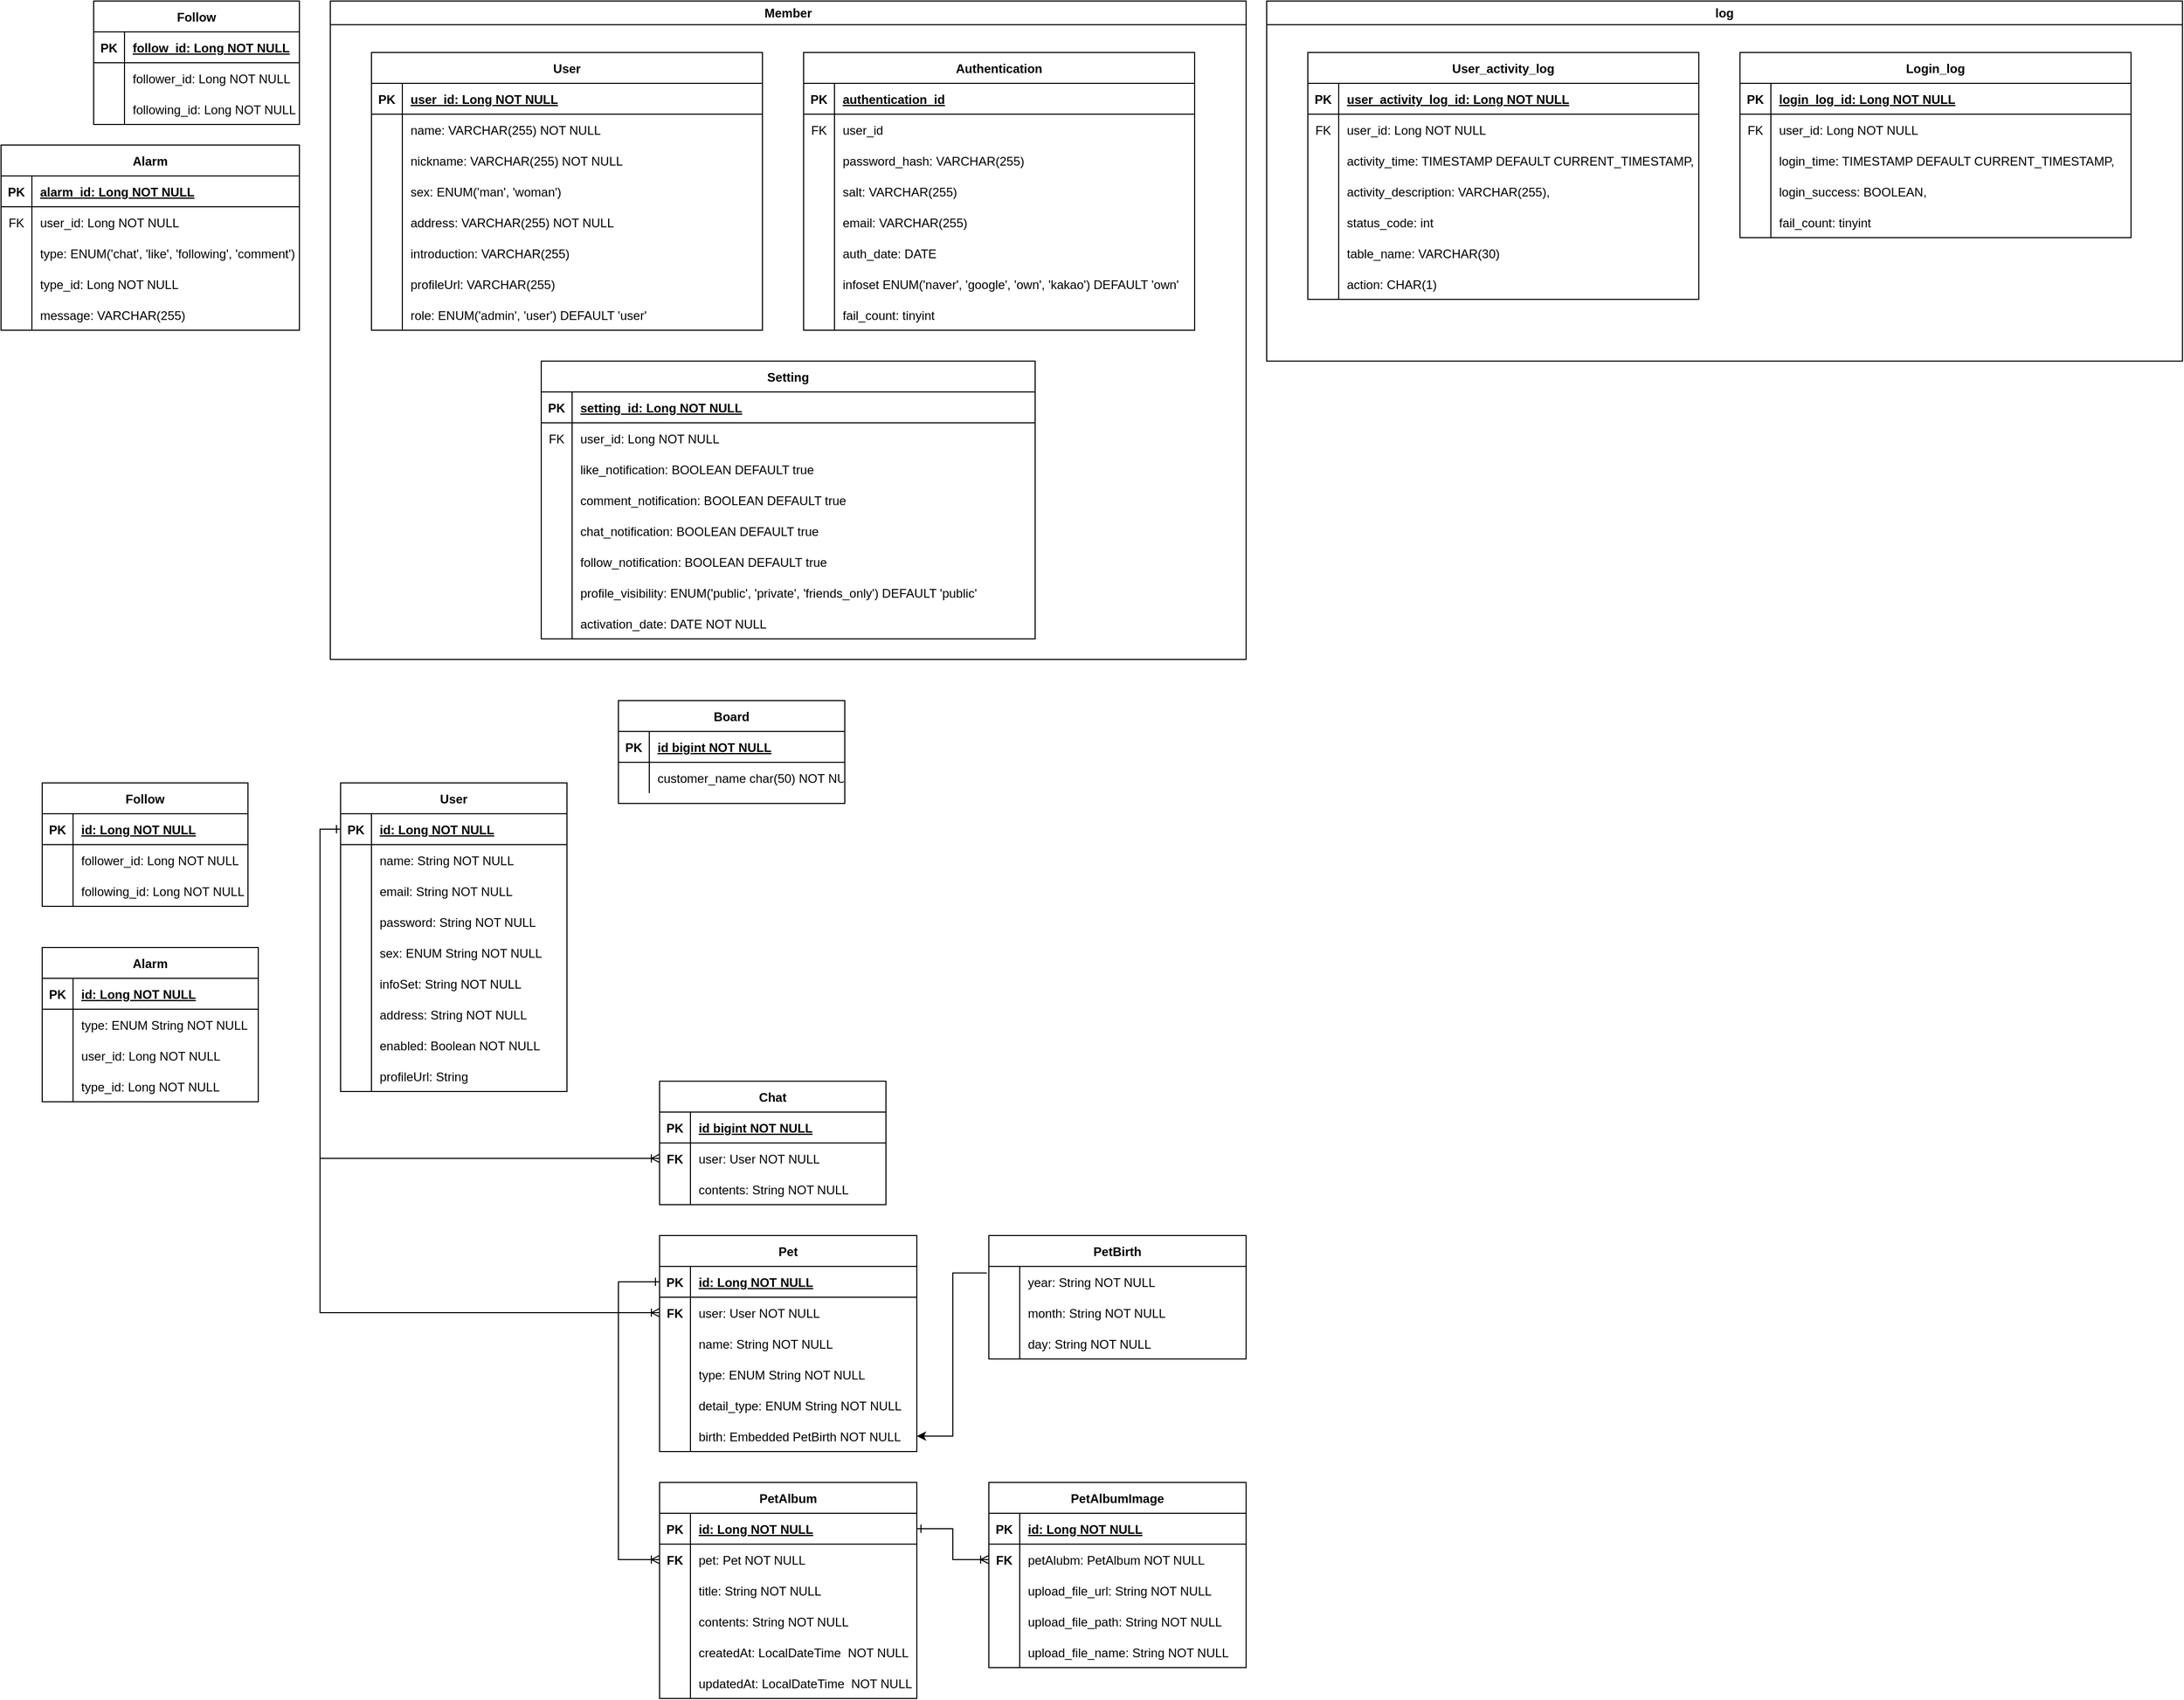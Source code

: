 <mxfile version="23.1.2" type="google">
  <diagram name="Page-1" id="5f0bae14-7c28-e335-631c-24af17079c00">
    <mxGraphModel grid="1" page="1" gridSize="10" guides="1" tooltips="1" connect="1" arrows="1" fold="1" pageScale="1" pageWidth="1100" pageHeight="850" background="none" math="0" shadow="0">
      <root>
        <mxCell id="0" />
        <mxCell id="1" parent="0" />
        <mxCell id="n0lajo6uXr7RQr6McWzd-57" value="Follow" style="shape=table;startSize=30;container=1;collapsible=1;childLayout=tableLayout;fixedRows=1;rowLines=0;fontStyle=1;align=center;resizeLast=1;" vertex="1" parent="1">
          <mxGeometry x="350" y="510" width="200" height="120" as="geometry" />
        </mxCell>
        <mxCell id="n0lajo6uXr7RQr6McWzd-58" value="" style="shape=partialRectangle;collapsible=0;dropTarget=0;pointerEvents=0;fillColor=none;points=[[0,0.5],[1,0.5]];portConstraint=eastwest;top=0;left=0;right=0;bottom=1;" vertex="1" parent="n0lajo6uXr7RQr6McWzd-57">
          <mxGeometry y="30" width="200" height="30" as="geometry" />
        </mxCell>
        <mxCell id="n0lajo6uXr7RQr6McWzd-59" value="PK" style="shape=partialRectangle;overflow=hidden;connectable=0;fillColor=none;top=0;left=0;bottom=0;right=0;fontStyle=1;" vertex="1" parent="n0lajo6uXr7RQr6McWzd-58">
          <mxGeometry width="30" height="30" as="geometry">
            <mxRectangle width="30" height="30" as="alternateBounds" />
          </mxGeometry>
        </mxCell>
        <mxCell id="n0lajo6uXr7RQr6McWzd-60" value="follow_id: Long NOT NULL " style="shape=partialRectangle;overflow=hidden;connectable=0;fillColor=none;top=0;left=0;bottom=0;right=0;align=left;spacingLeft=6;fontStyle=5;" vertex="1" parent="n0lajo6uXr7RQr6McWzd-58">
          <mxGeometry x="30" width="170" height="30" as="geometry">
            <mxRectangle width="170" height="30" as="alternateBounds" />
          </mxGeometry>
        </mxCell>
        <mxCell id="n0lajo6uXr7RQr6McWzd-61" value="" style="shape=partialRectangle;collapsible=0;dropTarget=0;pointerEvents=0;fillColor=none;points=[[0,0.5],[1,0.5]];portConstraint=eastwest;top=0;left=0;right=0;bottom=0;" vertex="1" parent="n0lajo6uXr7RQr6McWzd-57">
          <mxGeometry y="60" width="200" height="30" as="geometry" />
        </mxCell>
        <mxCell id="n0lajo6uXr7RQr6McWzd-62" value="" style="shape=partialRectangle;overflow=hidden;connectable=0;fillColor=none;top=0;left=0;bottom=0;right=0;" vertex="1" parent="n0lajo6uXr7RQr6McWzd-61">
          <mxGeometry width="30" height="30" as="geometry">
            <mxRectangle width="30" height="30" as="alternateBounds" />
          </mxGeometry>
        </mxCell>
        <mxCell id="n0lajo6uXr7RQr6McWzd-63" value="follower_id: Long NOT NULL" style="shape=partialRectangle;overflow=hidden;connectable=0;fillColor=none;top=0;left=0;bottom=0;right=0;align=left;spacingLeft=6;" vertex="1" parent="n0lajo6uXr7RQr6McWzd-61">
          <mxGeometry x="30" width="170" height="30" as="geometry">
            <mxRectangle width="170" height="30" as="alternateBounds" />
          </mxGeometry>
        </mxCell>
        <mxCell id="n0lajo6uXr7RQr6McWzd-64" value="" style="shape=partialRectangle;collapsible=0;dropTarget=0;pointerEvents=0;fillColor=none;points=[[0,0.5],[1,0.5]];portConstraint=eastwest;top=0;left=0;right=0;bottom=0;" vertex="1" parent="n0lajo6uXr7RQr6McWzd-57">
          <mxGeometry y="90" width="200" height="30" as="geometry" />
        </mxCell>
        <mxCell id="n0lajo6uXr7RQr6McWzd-65" value="" style="shape=partialRectangle;overflow=hidden;connectable=0;fillColor=none;top=0;left=0;bottom=0;right=0;" vertex="1" parent="n0lajo6uXr7RQr6McWzd-64">
          <mxGeometry width="30" height="30" as="geometry">
            <mxRectangle width="30" height="30" as="alternateBounds" />
          </mxGeometry>
        </mxCell>
        <mxCell id="n0lajo6uXr7RQr6McWzd-66" value="following_id: Long NOT NULL" style="shape=partialRectangle;overflow=hidden;connectable=0;fillColor=none;top=0;left=0;bottom=0;right=0;align=left;spacingLeft=6;" vertex="1" parent="n0lajo6uXr7RQr6McWzd-64">
          <mxGeometry x="30" width="170" height="30" as="geometry">
            <mxRectangle width="170" height="30" as="alternateBounds" />
          </mxGeometry>
        </mxCell>
        <mxCell id="n0lajo6uXr7RQr6McWzd-67" value="Alarm" style="shape=table;startSize=30;container=1;collapsible=1;childLayout=tableLayout;fixedRows=1;rowLines=0;fontStyle=1;align=center;resizeLast=1;" vertex="1" parent="1">
          <mxGeometry x="260" y="650" width="290" height="180" as="geometry" />
        </mxCell>
        <mxCell id="n0lajo6uXr7RQr6McWzd-68" value="" style="shape=partialRectangle;collapsible=0;dropTarget=0;pointerEvents=0;fillColor=none;points=[[0,0.5],[1,0.5]];portConstraint=eastwest;top=0;left=0;right=0;bottom=1;" vertex="1" parent="n0lajo6uXr7RQr6McWzd-67">
          <mxGeometry y="30" width="290" height="30" as="geometry" />
        </mxCell>
        <mxCell id="n0lajo6uXr7RQr6McWzd-69" value="PK" style="shape=partialRectangle;overflow=hidden;connectable=0;fillColor=none;top=0;left=0;bottom=0;right=0;fontStyle=1;" vertex="1" parent="n0lajo6uXr7RQr6McWzd-68">
          <mxGeometry width="30" height="30" as="geometry">
            <mxRectangle width="30" height="30" as="alternateBounds" />
          </mxGeometry>
        </mxCell>
        <mxCell id="n0lajo6uXr7RQr6McWzd-70" value="alarm_id: Long NOT NULL " style="shape=partialRectangle;overflow=hidden;connectable=0;fillColor=none;top=0;left=0;bottom=0;right=0;align=left;spacingLeft=6;fontStyle=5;" vertex="1" parent="n0lajo6uXr7RQr6McWzd-68">
          <mxGeometry x="30" width="260" height="30" as="geometry">
            <mxRectangle width="260" height="30" as="alternateBounds" />
          </mxGeometry>
        </mxCell>
        <mxCell id="n0lajo6uXr7RQr6McWzd-74" value="" style="shape=partialRectangle;collapsible=0;dropTarget=0;pointerEvents=0;fillColor=none;points=[[0,0.5],[1,0.5]];portConstraint=eastwest;top=0;left=0;right=0;bottom=0;" vertex="1" parent="n0lajo6uXr7RQr6McWzd-67">
          <mxGeometry y="60" width="290" height="30" as="geometry" />
        </mxCell>
        <mxCell id="n0lajo6uXr7RQr6McWzd-75" value="FK" style="shape=partialRectangle;overflow=hidden;connectable=0;fillColor=none;top=0;left=0;bottom=0;right=0;" vertex="1" parent="n0lajo6uXr7RQr6McWzd-74">
          <mxGeometry width="30" height="30" as="geometry">
            <mxRectangle width="30" height="30" as="alternateBounds" />
          </mxGeometry>
        </mxCell>
        <mxCell id="n0lajo6uXr7RQr6McWzd-76" value="user_id: Long NOT NULL" style="shape=partialRectangle;overflow=hidden;connectable=0;fillColor=none;top=0;left=0;bottom=0;right=0;align=left;spacingLeft=6;" vertex="1" parent="n0lajo6uXr7RQr6McWzd-74">
          <mxGeometry x="30" width="260" height="30" as="geometry">
            <mxRectangle width="260" height="30" as="alternateBounds" />
          </mxGeometry>
        </mxCell>
        <mxCell id="n0lajo6uXr7RQr6McWzd-71" value="" style="shape=partialRectangle;collapsible=0;dropTarget=0;pointerEvents=0;fillColor=none;points=[[0,0.5],[1,0.5]];portConstraint=eastwest;top=0;left=0;right=0;bottom=0;" vertex="1" parent="n0lajo6uXr7RQr6McWzd-67">
          <mxGeometry y="90" width="290" height="30" as="geometry" />
        </mxCell>
        <mxCell id="n0lajo6uXr7RQr6McWzd-72" value="" style="shape=partialRectangle;overflow=hidden;connectable=0;fillColor=none;top=0;left=0;bottom=0;right=0;" vertex="1" parent="n0lajo6uXr7RQr6McWzd-71">
          <mxGeometry width="30" height="30" as="geometry">
            <mxRectangle width="30" height="30" as="alternateBounds" />
          </mxGeometry>
        </mxCell>
        <mxCell id="n0lajo6uXr7RQr6McWzd-73" value="type: ENUM(&#39;chat&#39;, &#39;like&#39;, &#39;following&#39;, &#39;comment&#39;)" style="shape=partialRectangle;overflow=hidden;connectable=0;fillColor=none;top=0;left=0;bottom=0;right=0;align=left;spacingLeft=6;" vertex="1" parent="n0lajo6uXr7RQr6McWzd-71">
          <mxGeometry x="30" width="260" height="30" as="geometry">
            <mxRectangle width="260" height="30" as="alternateBounds" />
          </mxGeometry>
        </mxCell>
        <mxCell id="n0lajo6uXr7RQr6McWzd-77" value="" style="shape=partialRectangle;collapsible=0;dropTarget=0;pointerEvents=0;fillColor=none;points=[[0,0.5],[1,0.5]];portConstraint=eastwest;top=0;left=0;right=0;bottom=0;" vertex="1" parent="n0lajo6uXr7RQr6McWzd-67">
          <mxGeometry y="120" width="290" height="30" as="geometry" />
        </mxCell>
        <mxCell id="n0lajo6uXr7RQr6McWzd-78" value="" style="shape=partialRectangle;overflow=hidden;connectable=0;fillColor=none;top=0;left=0;bottom=0;right=0;" vertex="1" parent="n0lajo6uXr7RQr6McWzd-77">
          <mxGeometry width="30" height="30" as="geometry">
            <mxRectangle width="30" height="30" as="alternateBounds" />
          </mxGeometry>
        </mxCell>
        <mxCell id="n0lajo6uXr7RQr6McWzd-79" value="type_id: Long NOT NULL" style="shape=partialRectangle;overflow=hidden;connectable=0;fillColor=none;top=0;left=0;bottom=0;right=0;align=left;spacingLeft=6;" vertex="1" parent="n0lajo6uXr7RQr6McWzd-77">
          <mxGeometry x="30" width="260" height="30" as="geometry">
            <mxRectangle width="260" height="30" as="alternateBounds" />
          </mxGeometry>
        </mxCell>
        <mxCell id="n0lajo6uXr7RQr6McWzd-114" value="" style="shape=partialRectangle;collapsible=0;dropTarget=0;pointerEvents=0;fillColor=none;points=[[0,0.5],[1,0.5]];portConstraint=eastwest;top=0;left=0;right=0;bottom=0;" vertex="1" parent="n0lajo6uXr7RQr6McWzd-67">
          <mxGeometry y="150" width="290" height="30" as="geometry" />
        </mxCell>
        <mxCell id="n0lajo6uXr7RQr6McWzd-115" value="" style="shape=partialRectangle;overflow=hidden;connectable=0;fillColor=none;top=0;left=0;bottom=0;right=0;" vertex="1" parent="n0lajo6uXr7RQr6McWzd-114">
          <mxGeometry width="30" height="30" as="geometry">
            <mxRectangle width="30" height="30" as="alternateBounds" />
          </mxGeometry>
        </mxCell>
        <mxCell id="n0lajo6uXr7RQr6McWzd-116" value=" message: VARCHAR(255)" style="shape=partialRectangle;overflow=hidden;connectable=0;fillColor=none;top=0;left=0;bottom=0;right=0;align=left;spacingLeft=6;" vertex="1" parent="n0lajo6uXr7RQr6McWzd-114">
          <mxGeometry x="30" width="260" height="30" as="geometry">
            <mxRectangle width="260" height="30" as="alternateBounds" />
          </mxGeometry>
        </mxCell>
        <mxCell id="n0lajo6uXr7RQr6McWzd-125" value="Member" style="swimlane;whiteSpace=wrap;html=1;" vertex="1" parent="1">
          <mxGeometry x="580" y="510" width="890" height="640" as="geometry" />
        </mxCell>
        <mxCell id="n0lajo6uXr7RQr6McWzd-80" value="Setting" style="shape=table;startSize=30;container=1;collapsible=1;childLayout=tableLayout;fixedRows=1;rowLines=0;fontStyle=1;align=center;resizeLast=1;" vertex="1" parent="n0lajo6uXr7RQr6McWzd-125">
          <mxGeometry x="205" y="350" width="480" height="270" as="geometry" />
        </mxCell>
        <mxCell id="n0lajo6uXr7RQr6McWzd-81" value="" style="shape=partialRectangle;collapsible=0;dropTarget=0;pointerEvents=0;fillColor=none;points=[[0,0.5],[1,0.5]];portConstraint=eastwest;top=0;left=0;right=0;bottom=1;" vertex="1" parent="n0lajo6uXr7RQr6McWzd-80">
          <mxGeometry y="30" width="480" height="30" as="geometry" />
        </mxCell>
        <mxCell id="n0lajo6uXr7RQr6McWzd-82" value="PK" style="shape=partialRectangle;overflow=hidden;connectable=0;fillColor=none;top=0;left=0;bottom=0;right=0;fontStyle=1;" vertex="1" parent="n0lajo6uXr7RQr6McWzd-81">
          <mxGeometry width="30" height="30" as="geometry">
            <mxRectangle width="30" height="30" as="alternateBounds" />
          </mxGeometry>
        </mxCell>
        <mxCell id="n0lajo6uXr7RQr6McWzd-83" value="setting_id: Long NOT NULL " style="shape=partialRectangle;overflow=hidden;connectable=0;fillColor=none;top=0;left=0;bottom=0;right=0;align=left;spacingLeft=6;fontStyle=5;" vertex="1" parent="n0lajo6uXr7RQr6McWzd-81">
          <mxGeometry x="30" width="450" height="30" as="geometry">
            <mxRectangle width="450" height="30" as="alternateBounds" />
          </mxGeometry>
        </mxCell>
        <mxCell id="n0lajo6uXr7RQr6McWzd-87" value="" style="shape=partialRectangle;collapsible=0;dropTarget=0;pointerEvents=0;fillColor=none;points=[[0,0.5],[1,0.5]];portConstraint=eastwest;top=0;left=0;right=0;bottom=0;" vertex="1" parent="n0lajo6uXr7RQr6McWzd-80">
          <mxGeometry y="60" width="480" height="30" as="geometry" />
        </mxCell>
        <mxCell id="n0lajo6uXr7RQr6McWzd-88" value="FK" style="shape=partialRectangle;overflow=hidden;connectable=0;fillColor=none;top=0;left=0;bottom=0;right=0;" vertex="1" parent="n0lajo6uXr7RQr6McWzd-87">
          <mxGeometry width="30" height="30" as="geometry">
            <mxRectangle width="30" height="30" as="alternateBounds" />
          </mxGeometry>
        </mxCell>
        <mxCell id="n0lajo6uXr7RQr6McWzd-89" value="user_id: Long NOT NULL" style="shape=partialRectangle;overflow=hidden;connectable=0;fillColor=none;top=0;left=0;bottom=0;right=0;align=left;spacingLeft=6;" vertex="1" parent="n0lajo6uXr7RQr6McWzd-87">
          <mxGeometry x="30" width="450" height="30" as="geometry">
            <mxRectangle width="450" height="30" as="alternateBounds" />
          </mxGeometry>
        </mxCell>
        <mxCell id="n0lajo6uXr7RQr6McWzd-84" value="" style="shape=partialRectangle;collapsible=0;dropTarget=0;pointerEvents=0;fillColor=none;points=[[0,0.5],[1,0.5]];portConstraint=eastwest;top=0;left=0;right=0;bottom=0;" vertex="1" parent="n0lajo6uXr7RQr6McWzd-80">
          <mxGeometry y="90" width="480" height="30" as="geometry" />
        </mxCell>
        <mxCell id="n0lajo6uXr7RQr6McWzd-85" value="" style="shape=partialRectangle;overflow=hidden;connectable=0;fillColor=none;top=0;left=0;bottom=0;right=0;" vertex="1" parent="n0lajo6uXr7RQr6McWzd-84">
          <mxGeometry width="30" height="30" as="geometry">
            <mxRectangle width="30" height="30" as="alternateBounds" />
          </mxGeometry>
        </mxCell>
        <mxCell id="n0lajo6uXr7RQr6McWzd-86" value="like_notification: BOOLEAN DEFAULT true" style="shape=partialRectangle;overflow=hidden;connectable=0;fillColor=none;top=0;left=0;bottom=0;right=0;align=left;spacingLeft=6;" vertex="1" parent="n0lajo6uXr7RQr6McWzd-84">
          <mxGeometry x="30" width="450" height="30" as="geometry">
            <mxRectangle width="450" height="30" as="alternateBounds" />
          </mxGeometry>
        </mxCell>
        <mxCell id="n0lajo6uXr7RQr6McWzd-90" value="" style="shape=partialRectangle;collapsible=0;dropTarget=0;pointerEvents=0;fillColor=none;points=[[0,0.5],[1,0.5]];portConstraint=eastwest;top=0;left=0;right=0;bottom=0;" vertex="1" parent="n0lajo6uXr7RQr6McWzd-80">
          <mxGeometry y="120" width="480" height="30" as="geometry" />
        </mxCell>
        <mxCell id="n0lajo6uXr7RQr6McWzd-91" value="" style="shape=partialRectangle;overflow=hidden;connectable=0;fillColor=none;top=0;left=0;bottom=0;right=0;" vertex="1" parent="n0lajo6uXr7RQr6McWzd-90">
          <mxGeometry width="30" height="30" as="geometry">
            <mxRectangle width="30" height="30" as="alternateBounds" />
          </mxGeometry>
        </mxCell>
        <mxCell id="n0lajo6uXr7RQr6McWzd-92" value="comment_notification: BOOLEAN DEFAULT true" style="shape=partialRectangle;overflow=hidden;connectable=0;fillColor=none;top=0;left=0;bottom=0;right=0;align=left;spacingLeft=6;" vertex="1" parent="n0lajo6uXr7RQr6McWzd-90">
          <mxGeometry x="30" width="450" height="30" as="geometry">
            <mxRectangle width="450" height="30" as="alternateBounds" />
          </mxGeometry>
        </mxCell>
        <mxCell id="n0lajo6uXr7RQr6McWzd-93" value="" style="shape=partialRectangle;collapsible=0;dropTarget=0;pointerEvents=0;fillColor=none;points=[[0,0.5],[1,0.5]];portConstraint=eastwest;top=0;left=0;right=0;bottom=0;" vertex="1" parent="n0lajo6uXr7RQr6McWzd-80">
          <mxGeometry y="150" width="480" height="30" as="geometry" />
        </mxCell>
        <mxCell id="n0lajo6uXr7RQr6McWzd-94" value="" style="shape=partialRectangle;overflow=hidden;connectable=0;fillColor=none;top=0;left=0;bottom=0;right=0;" vertex="1" parent="n0lajo6uXr7RQr6McWzd-93">
          <mxGeometry width="30" height="30" as="geometry">
            <mxRectangle width="30" height="30" as="alternateBounds" />
          </mxGeometry>
        </mxCell>
        <mxCell id="n0lajo6uXr7RQr6McWzd-95" value="chat_notification: BOOLEAN DEFAULT true" style="shape=partialRectangle;overflow=hidden;connectable=0;fillColor=none;top=0;left=0;bottom=0;right=0;align=left;spacingLeft=6;" vertex="1" parent="n0lajo6uXr7RQr6McWzd-93">
          <mxGeometry x="30" width="450" height="30" as="geometry">
            <mxRectangle width="450" height="30" as="alternateBounds" />
          </mxGeometry>
        </mxCell>
        <mxCell id="n0lajo6uXr7RQr6McWzd-96" value="" style="shape=partialRectangle;collapsible=0;dropTarget=0;pointerEvents=0;fillColor=none;points=[[0,0.5],[1,0.5]];portConstraint=eastwest;top=0;left=0;right=0;bottom=0;" vertex="1" parent="n0lajo6uXr7RQr6McWzd-80">
          <mxGeometry y="180" width="480" height="30" as="geometry" />
        </mxCell>
        <mxCell id="n0lajo6uXr7RQr6McWzd-97" value="" style="shape=partialRectangle;overflow=hidden;connectable=0;fillColor=none;top=0;left=0;bottom=0;right=0;" vertex="1" parent="n0lajo6uXr7RQr6McWzd-96">
          <mxGeometry width="30" height="30" as="geometry">
            <mxRectangle width="30" height="30" as="alternateBounds" />
          </mxGeometry>
        </mxCell>
        <mxCell id="n0lajo6uXr7RQr6McWzd-98" value="follow_notification: BOOLEAN DEFAULT true" style="shape=partialRectangle;overflow=hidden;connectable=0;fillColor=none;top=0;left=0;bottom=0;right=0;align=left;spacingLeft=6;" vertex="1" parent="n0lajo6uXr7RQr6McWzd-96">
          <mxGeometry x="30" width="450" height="30" as="geometry">
            <mxRectangle width="450" height="30" as="alternateBounds" />
          </mxGeometry>
        </mxCell>
        <mxCell id="n0lajo6uXr7RQr6McWzd-99" value="" style="shape=partialRectangle;collapsible=0;dropTarget=0;pointerEvents=0;fillColor=none;points=[[0,0.5],[1,0.5]];portConstraint=eastwest;top=0;left=0;right=0;bottom=0;" vertex="1" parent="n0lajo6uXr7RQr6McWzd-80">
          <mxGeometry y="210" width="480" height="30" as="geometry" />
        </mxCell>
        <mxCell id="n0lajo6uXr7RQr6McWzd-100" value="" style="shape=partialRectangle;overflow=hidden;connectable=0;fillColor=none;top=0;left=0;bottom=0;right=0;" vertex="1" parent="n0lajo6uXr7RQr6McWzd-99">
          <mxGeometry width="30" height="30" as="geometry">
            <mxRectangle width="30" height="30" as="alternateBounds" />
          </mxGeometry>
        </mxCell>
        <mxCell id="n0lajo6uXr7RQr6McWzd-101" value="profile_visibility: ENUM(&#39;public&#39;, &#39;private&#39;, &#39;friends_only&#39;) DEFAULT &#39;public&#39;" style="shape=partialRectangle;overflow=hidden;connectable=0;fillColor=none;top=0;left=0;bottom=0;right=0;align=left;spacingLeft=6;" vertex="1" parent="n0lajo6uXr7RQr6McWzd-99">
          <mxGeometry x="30" width="450" height="30" as="geometry">
            <mxRectangle width="450" height="30" as="alternateBounds" />
          </mxGeometry>
        </mxCell>
        <mxCell id="n0lajo6uXr7RQr6McWzd-108" value="" style="shape=partialRectangle;collapsible=0;dropTarget=0;pointerEvents=0;fillColor=none;points=[[0,0.5],[1,0.5]];portConstraint=eastwest;top=0;left=0;right=0;bottom=0;" vertex="1" parent="n0lajo6uXr7RQr6McWzd-80">
          <mxGeometry y="240" width="480" height="30" as="geometry" />
        </mxCell>
        <mxCell id="n0lajo6uXr7RQr6McWzd-109" value="" style="shape=partialRectangle;overflow=hidden;connectable=0;fillColor=none;top=0;left=0;bottom=0;right=0;" vertex="1" parent="n0lajo6uXr7RQr6McWzd-108">
          <mxGeometry width="30" height="30" as="geometry">
            <mxRectangle width="30" height="30" as="alternateBounds" />
          </mxGeometry>
        </mxCell>
        <mxCell id="n0lajo6uXr7RQr6McWzd-110" value="activation_date: DATE NOT NULL" style="shape=partialRectangle;overflow=hidden;connectable=0;fillColor=none;top=0;left=0;bottom=0;right=0;align=left;spacingLeft=6;" vertex="1" parent="n0lajo6uXr7RQr6McWzd-108">
          <mxGeometry x="30" width="450" height="30" as="geometry">
            <mxRectangle width="450" height="30" as="alternateBounds" />
          </mxGeometry>
        </mxCell>
        <mxCell id="n0lajo6uXr7RQr6McWzd-8" value="User" style="shape=table;startSize=30;container=1;collapsible=1;childLayout=tableLayout;fixedRows=1;rowLines=0;fontStyle=1;align=center;resizeLast=1;" vertex="1" parent="n0lajo6uXr7RQr6McWzd-125">
          <mxGeometry x="40" y="50" width="380" height="270" as="geometry" />
        </mxCell>
        <mxCell id="n0lajo6uXr7RQr6McWzd-9" value="" style="shape=partialRectangle;collapsible=0;dropTarget=0;pointerEvents=0;fillColor=none;points=[[0,0.5],[1,0.5]];portConstraint=eastwest;top=0;left=0;right=0;bottom=1;" vertex="1" parent="n0lajo6uXr7RQr6McWzd-8">
          <mxGeometry y="30" width="380" height="30" as="geometry" />
        </mxCell>
        <mxCell id="n0lajo6uXr7RQr6McWzd-10" value="PK" style="shape=partialRectangle;overflow=hidden;connectable=0;fillColor=none;top=0;left=0;bottom=0;right=0;fontStyle=1;" vertex="1" parent="n0lajo6uXr7RQr6McWzd-9">
          <mxGeometry width="30" height="30" as="geometry">
            <mxRectangle width="30" height="30" as="alternateBounds" />
          </mxGeometry>
        </mxCell>
        <mxCell id="n0lajo6uXr7RQr6McWzd-11" value="user_id: Long NOT NULL " style="shape=partialRectangle;overflow=hidden;connectable=0;fillColor=none;top=0;left=0;bottom=0;right=0;align=left;spacingLeft=6;fontStyle=5;" vertex="1" parent="n0lajo6uXr7RQr6McWzd-9">
          <mxGeometry x="30" width="350" height="30" as="geometry">
            <mxRectangle width="350" height="30" as="alternateBounds" />
          </mxGeometry>
        </mxCell>
        <mxCell id="n0lajo6uXr7RQr6McWzd-12" value="" style="shape=partialRectangle;collapsible=0;dropTarget=0;pointerEvents=0;fillColor=none;points=[[0,0.5],[1,0.5]];portConstraint=eastwest;top=0;left=0;right=0;bottom=0;" vertex="1" parent="n0lajo6uXr7RQr6McWzd-8">
          <mxGeometry y="60" width="380" height="30" as="geometry" />
        </mxCell>
        <mxCell id="n0lajo6uXr7RQr6McWzd-13" value="" style="shape=partialRectangle;overflow=hidden;connectable=0;fillColor=none;top=0;left=0;bottom=0;right=0;" vertex="1" parent="n0lajo6uXr7RQr6McWzd-12">
          <mxGeometry width="30" height="30" as="geometry">
            <mxRectangle width="30" height="30" as="alternateBounds" />
          </mxGeometry>
        </mxCell>
        <mxCell id="n0lajo6uXr7RQr6McWzd-14" value="name: VARCHAR(255) NOT NULL" style="shape=partialRectangle;overflow=hidden;connectable=0;fillColor=none;top=0;left=0;bottom=0;right=0;align=left;spacingLeft=6;" vertex="1" parent="n0lajo6uXr7RQr6McWzd-12">
          <mxGeometry x="30" width="350" height="30" as="geometry">
            <mxRectangle width="350" height="30" as="alternateBounds" />
          </mxGeometry>
        </mxCell>
        <mxCell id="n0lajo6uXr7RQr6McWzd-163" value="" style="shape=partialRectangle;collapsible=0;dropTarget=0;pointerEvents=0;fillColor=none;points=[[0,0.5],[1,0.5]];portConstraint=eastwest;top=0;left=0;right=0;bottom=0;" vertex="1" parent="n0lajo6uXr7RQr6McWzd-8">
          <mxGeometry y="90" width="380" height="30" as="geometry" />
        </mxCell>
        <mxCell id="n0lajo6uXr7RQr6McWzd-164" value="" style="shape=partialRectangle;overflow=hidden;connectable=0;fillColor=none;top=0;left=0;bottom=0;right=0;" vertex="1" parent="n0lajo6uXr7RQr6McWzd-163">
          <mxGeometry width="30" height="30" as="geometry">
            <mxRectangle width="30" height="30" as="alternateBounds" />
          </mxGeometry>
        </mxCell>
        <mxCell id="n0lajo6uXr7RQr6McWzd-165" value="nickname: VARCHAR(255) NOT NULL" style="shape=partialRectangle;overflow=hidden;connectable=0;fillColor=none;top=0;left=0;bottom=0;right=0;align=left;spacingLeft=6;" vertex="1" parent="n0lajo6uXr7RQr6McWzd-163">
          <mxGeometry x="30" width="350" height="30" as="geometry">
            <mxRectangle width="350" height="30" as="alternateBounds" />
          </mxGeometry>
        </mxCell>
        <mxCell id="n0lajo6uXr7RQr6McWzd-21" value="" style="shape=partialRectangle;collapsible=0;dropTarget=0;pointerEvents=0;fillColor=none;points=[[0,0.5],[1,0.5]];portConstraint=eastwest;top=0;left=0;right=0;bottom=0;" vertex="1" parent="n0lajo6uXr7RQr6McWzd-8">
          <mxGeometry y="120" width="380" height="30" as="geometry" />
        </mxCell>
        <mxCell id="n0lajo6uXr7RQr6McWzd-22" value="" style="shape=partialRectangle;overflow=hidden;connectable=0;fillColor=none;top=0;left=0;bottom=0;right=0;" vertex="1" parent="n0lajo6uXr7RQr6McWzd-21">
          <mxGeometry width="30" height="30" as="geometry">
            <mxRectangle width="30" height="30" as="alternateBounds" />
          </mxGeometry>
        </mxCell>
        <mxCell id="n0lajo6uXr7RQr6McWzd-23" value="sex: ENUM(&#39;man&#39;, &#39;woman&#39;)" style="shape=partialRectangle;overflow=hidden;connectable=0;fillColor=none;top=0;left=0;bottom=0;right=0;align=left;spacingLeft=6;" vertex="1" parent="n0lajo6uXr7RQr6McWzd-21">
          <mxGeometry x="30" width="350" height="30" as="geometry">
            <mxRectangle width="350" height="30" as="alternateBounds" />
          </mxGeometry>
        </mxCell>
        <mxCell id="n0lajo6uXr7RQr6McWzd-27" value="" style="shape=partialRectangle;collapsible=0;dropTarget=0;pointerEvents=0;fillColor=none;points=[[0,0.5],[1,0.5]];portConstraint=eastwest;top=0;left=0;right=0;bottom=0;" vertex="1" parent="n0lajo6uXr7RQr6McWzd-8">
          <mxGeometry y="150" width="380" height="30" as="geometry" />
        </mxCell>
        <mxCell id="n0lajo6uXr7RQr6McWzd-28" value="" style="shape=partialRectangle;overflow=hidden;connectable=0;fillColor=none;top=0;left=0;bottom=0;right=0;" vertex="1" parent="n0lajo6uXr7RQr6McWzd-27">
          <mxGeometry width="30" height="30" as="geometry">
            <mxRectangle width="30" height="30" as="alternateBounds" />
          </mxGeometry>
        </mxCell>
        <mxCell id="n0lajo6uXr7RQr6McWzd-29" value="address: VARCHAR(255) NOT NULL" style="shape=partialRectangle;overflow=hidden;connectable=0;fillColor=none;top=0;left=0;bottom=0;right=0;align=left;spacingLeft=6;" vertex="1" parent="n0lajo6uXr7RQr6McWzd-27">
          <mxGeometry x="30" width="350" height="30" as="geometry">
            <mxRectangle width="350" height="30" as="alternateBounds" />
          </mxGeometry>
        </mxCell>
        <mxCell id="n0lajo6uXr7RQr6McWzd-120" value="" style="shape=partialRectangle;collapsible=0;dropTarget=0;pointerEvents=0;fillColor=none;points=[[0,0.5],[1,0.5]];portConstraint=eastwest;top=0;left=0;right=0;bottom=0;" vertex="1" parent="n0lajo6uXr7RQr6McWzd-8">
          <mxGeometry y="180" width="380" height="30" as="geometry" />
        </mxCell>
        <mxCell id="n0lajo6uXr7RQr6McWzd-121" value="" style="shape=partialRectangle;overflow=hidden;connectable=0;fillColor=none;top=0;left=0;bottom=0;right=0;" vertex="1" parent="n0lajo6uXr7RQr6McWzd-120">
          <mxGeometry width="30" height="30" as="geometry">
            <mxRectangle width="30" height="30" as="alternateBounds" />
          </mxGeometry>
        </mxCell>
        <mxCell id="n0lajo6uXr7RQr6McWzd-122" value="introduction: VARCHAR(255)" style="shape=partialRectangle;overflow=hidden;connectable=0;fillColor=none;top=0;left=0;bottom=0;right=0;align=left;spacingLeft=6;" vertex="1" parent="n0lajo6uXr7RQr6McWzd-120">
          <mxGeometry x="30" width="350" height="30" as="geometry">
            <mxRectangle width="350" height="30" as="alternateBounds" />
          </mxGeometry>
        </mxCell>
        <mxCell id="n0lajo6uXr7RQr6McWzd-33" value="" style="shape=partialRectangle;collapsible=0;dropTarget=0;pointerEvents=0;fillColor=none;points=[[0,0.5],[1,0.5]];portConstraint=eastwest;top=0;left=0;right=0;bottom=0;" vertex="1" parent="n0lajo6uXr7RQr6McWzd-8">
          <mxGeometry y="210" width="380" height="30" as="geometry" />
        </mxCell>
        <mxCell id="n0lajo6uXr7RQr6McWzd-34" value="" style="shape=partialRectangle;overflow=hidden;connectable=0;fillColor=none;top=0;left=0;bottom=0;right=0;" vertex="1" parent="n0lajo6uXr7RQr6McWzd-33">
          <mxGeometry width="30" height="30" as="geometry">
            <mxRectangle width="30" height="30" as="alternateBounds" />
          </mxGeometry>
        </mxCell>
        <mxCell id="n0lajo6uXr7RQr6McWzd-35" value="profileUrl: VARCHAR(255)" style="shape=partialRectangle;overflow=hidden;connectable=0;fillColor=none;top=0;left=0;bottom=0;right=0;align=left;spacingLeft=6;" vertex="1" parent="n0lajo6uXr7RQr6McWzd-33">
          <mxGeometry x="30" width="350" height="30" as="geometry">
            <mxRectangle width="350" height="30" as="alternateBounds" />
          </mxGeometry>
        </mxCell>
        <mxCell id="n0lajo6uXr7RQr6McWzd-117" value="" style="shape=partialRectangle;collapsible=0;dropTarget=0;pointerEvents=0;fillColor=none;points=[[0,0.5],[1,0.5]];portConstraint=eastwest;top=0;left=0;right=0;bottom=0;" vertex="1" parent="n0lajo6uXr7RQr6McWzd-8">
          <mxGeometry y="240" width="380" height="30" as="geometry" />
        </mxCell>
        <mxCell id="n0lajo6uXr7RQr6McWzd-118" value="" style="shape=partialRectangle;overflow=hidden;connectable=0;fillColor=none;top=0;left=0;bottom=0;right=0;" vertex="1" parent="n0lajo6uXr7RQr6McWzd-117">
          <mxGeometry width="30" height="30" as="geometry">
            <mxRectangle width="30" height="30" as="alternateBounds" />
          </mxGeometry>
        </mxCell>
        <mxCell id="n0lajo6uXr7RQr6McWzd-119" value="role: ENUM(&#39;admin&#39;, &#39;user&#39;) DEFAULT &#39;user&#39;" style="shape=partialRectangle;overflow=hidden;connectable=0;fillColor=none;top=0;left=0;bottom=0;right=0;align=left;spacingLeft=6;" vertex="1" parent="n0lajo6uXr7RQr6McWzd-117">
          <mxGeometry x="30" width="350" height="30" as="geometry">
            <mxRectangle width="350" height="30" as="alternateBounds" />
          </mxGeometry>
        </mxCell>
        <mxCell id="n0lajo6uXr7RQr6McWzd-126" value="Authentication" style="shape=table;startSize=30;container=1;collapsible=1;childLayout=tableLayout;fixedRows=1;rowLines=0;fontStyle=1;align=center;resizeLast=1;" vertex="1" parent="n0lajo6uXr7RQr6McWzd-125">
          <mxGeometry x="460" y="50" width="380" height="270" as="geometry" />
        </mxCell>
        <mxCell id="n0lajo6uXr7RQr6McWzd-127" value="" style="shape=partialRectangle;collapsible=0;dropTarget=0;pointerEvents=0;fillColor=none;points=[[0,0.5],[1,0.5]];portConstraint=eastwest;top=0;left=0;right=0;bottom=1;" vertex="1" parent="n0lajo6uXr7RQr6McWzd-126">
          <mxGeometry y="30" width="380" height="30" as="geometry" />
        </mxCell>
        <mxCell id="n0lajo6uXr7RQr6McWzd-128" value="PK" style="shape=partialRectangle;overflow=hidden;connectable=0;fillColor=none;top=0;left=0;bottom=0;right=0;fontStyle=1;" vertex="1" parent="n0lajo6uXr7RQr6McWzd-127">
          <mxGeometry width="30" height="30" as="geometry">
            <mxRectangle width="30" height="30" as="alternateBounds" />
          </mxGeometry>
        </mxCell>
        <mxCell id="n0lajo6uXr7RQr6McWzd-129" value="authentication_id" style="shape=partialRectangle;overflow=hidden;connectable=0;fillColor=none;top=0;left=0;bottom=0;right=0;align=left;spacingLeft=6;fontStyle=5;" vertex="1" parent="n0lajo6uXr7RQr6McWzd-127">
          <mxGeometry x="30" width="350" height="30" as="geometry">
            <mxRectangle width="350" height="30" as="alternateBounds" />
          </mxGeometry>
        </mxCell>
        <mxCell id="n0lajo6uXr7RQr6McWzd-142" value="" style="shape=partialRectangle;collapsible=0;dropTarget=0;pointerEvents=0;fillColor=none;points=[[0,0.5],[1,0.5]];portConstraint=eastwest;top=0;left=0;right=0;bottom=0;" vertex="1" parent="n0lajo6uXr7RQr6McWzd-126">
          <mxGeometry y="60" width="380" height="30" as="geometry" />
        </mxCell>
        <mxCell id="n0lajo6uXr7RQr6McWzd-143" value="FK" style="shape=partialRectangle;overflow=hidden;connectable=0;fillColor=none;top=0;left=0;bottom=0;right=0;" vertex="1" parent="n0lajo6uXr7RQr6McWzd-142">
          <mxGeometry width="30" height="30" as="geometry">
            <mxRectangle width="30" height="30" as="alternateBounds" />
          </mxGeometry>
        </mxCell>
        <mxCell id="n0lajo6uXr7RQr6McWzd-144" value="user_id" style="shape=partialRectangle;overflow=hidden;connectable=0;fillColor=none;top=0;left=0;bottom=0;right=0;align=left;spacingLeft=6;" vertex="1" parent="n0lajo6uXr7RQr6McWzd-142">
          <mxGeometry x="30" width="350" height="30" as="geometry">
            <mxRectangle width="350" height="30" as="alternateBounds" />
          </mxGeometry>
        </mxCell>
        <mxCell id="n0lajo6uXr7RQr6McWzd-130" value="" style="shape=partialRectangle;collapsible=0;dropTarget=0;pointerEvents=0;fillColor=none;points=[[0,0.5],[1,0.5]];portConstraint=eastwest;top=0;left=0;right=0;bottom=0;" vertex="1" parent="n0lajo6uXr7RQr6McWzd-126">
          <mxGeometry y="90" width="380" height="30" as="geometry" />
        </mxCell>
        <mxCell id="n0lajo6uXr7RQr6McWzd-131" value="" style="shape=partialRectangle;overflow=hidden;connectable=0;fillColor=none;top=0;left=0;bottom=0;right=0;" vertex="1" parent="n0lajo6uXr7RQr6McWzd-130">
          <mxGeometry width="30" height="30" as="geometry">
            <mxRectangle width="30" height="30" as="alternateBounds" />
          </mxGeometry>
        </mxCell>
        <mxCell id="n0lajo6uXr7RQr6McWzd-132" value="password_hash: VARCHAR(255)" style="shape=partialRectangle;overflow=hidden;connectable=0;fillColor=none;top=0;left=0;bottom=0;right=0;align=left;spacingLeft=6;" vertex="1" parent="n0lajo6uXr7RQr6McWzd-130">
          <mxGeometry x="30" width="350" height="30" as="geometry">
            <mxRectangle width="350" height="30" as="alternateBounds" />
          </mxGeometry>
        </mxCell>
        <mxCell id="n0lajo6uXr7RQr6McWzd-133" value="" style="shape=partialRectangle;collapsible=0;dropTarget=0;pointerEvents=0;fillColor=none;points=[[0,0.5],[1,0.5]];portConstraint=eastwest;top=0;left=0;right=0;bottom=0;" vertex="1" parent="n0lajo6uXr7RQr6McWzd-126">
          <mxGeometry y="120" width="380" height="30" as="geometry" />
        </mxCell>
        <mxCell id="n0lajo6uXr7RQr6McWzd-134" value="" style="shape=partialRectangle;overflow=hidden;connectable=0;fillColor=none;top=0;left=0;bottom=0;right=0;" vertex="1" parent="n0lajo6uXr7RQr6McWzd-133">
          <mxGeometry width="30" height="30" as="geometry">
            <mxRectangle width="30" height="30" as="alternateBounds" />
          </mxGeometry>
        </mxCell>
        <mxCell id="n0lajo6uXr7RQr6McWzd-135" value="salt: VARCHAR(255)" style="shape=partialRectangle;overflow=hidden;connectable=0;fillColor=none;top=0;left=0;bottom=0;right=0;align=left;spacingLeft=6;" vertex="1" parent="n0lajo6uXr7RQr6McWzd-133">
          <mxGeometry x="30" width="350" height="30" as="geometry">
            <mxRectangle width="350" height="30" as="alternateBounds" />
          </mxGeometry>
        </mxCell>
        <mxCell id="n0lajo6uXr7RQr6McWzd-136" value="" style="shape=partialRectangle;collapsible=0;dropTarget=0;pointerEvents=0;fillColor=none;points=[[0,0.5],[1,0.5]];portConstraint=eastwest;top=0;left=0;right=0;bottom=0;" vertex="1" parent="n0lajo6uXr7RQr6McWzd-126">
          <mxGeometry y="150" width="380" height="30" as="geometry" />
        </mxCell>
        <mxCell id="n0lajo6uXr7RQr6McWzd-137" value="" style="shape=partialRectangle;overflow=hidden;connectable=0;fillColor=none;top=0;left=0;bottom=0;right=0;" vertex="1" parent="n0lajo6uXr7RQr6McWzd-136">
          <mxGeometry width="30" height="30" as="geometry">
            <mxRectangle width="30" height="30" as="alternateBounds" />
          </mxGeometry>
        </mxCell>
        <mxCell id="n0lajo6uXr7RQr6McWzd-138" value="email: VARCHAR(255)" style="shape=partialRectangle;overflow=hidden;connectable=0;fillColor=none;top=0;left=0;bottom=0;right=0;align=left;spacingLeft=6;" vertex="1" parent="n0lajo6uXr7RQr6McWzd-136">
          <mxGeometry x="30" width="350" height="30" as="geometry">
            <mxRectangle width="350" height="30" as="alternateBounds" />
          </mxGeometry>
        </mxCell>
        <mxCell id="n0lajo6uXr7RQr6McWzd-139" value="" style="shape=partialRectangle;collapsible=0;dropTarget=0;pointerEvents=0;fillColor=none;points=[[0,0.5],[1,0.5]];portConstraint=eastwest;top=0;left=0;right=0;bottom=0;" vertex="1" parent="n0lajo6uXr7RQr6McWzd-126">
          <mxGeometry y="180" width="380" height="30" as="geometry" />
        </mxCell>
        <mxCell id="n0lajo6uXr7RQr6McWzd-140" value="" style="shape=partialRectangle;overflow=hidden;connectable=0;fillColor=none;top=0;left=0;bottom=0;right=0;" vertex="1" parent="n0lajo6uXr7RQr6McWzd-139">
          <mxGeometry width="30" height="30" as="geometry">
            <mxRectangle width="30" height="30" as="alternateBounds" />
          </mxGeometry>
        </mxCell>
        <mxCell id="n0lajo6uXr7RQr6McWzd-141" value="auth_date: DATE" style="shape=partialRectangle;overflow=hidden;connectable=0;fillColor=none;top=0;left=0;bottom=0;right=0;align=left;spacingLeft=6;" vertex="1" parent="n0lajo6uXr7RQr6McWzd-139">
          <mxGeometry x="30" width="350" height="30" as="geometry">
            <mxRectangle width="350" height="30" as="alternateBounds" />
          </mxGeometry>
        </mxCell>
        <mxCell id="n0lajo6uXr7RQr6McWzd-24" value="" style="shape=partialRectangle;collapsible=0;dropTarget=0;pointerEvents=0;fillColor=none;points=[[0,0.5],[1,0.5]];portConstraint=eastwest;top=0;left=0;right=0;bottom=0;" vertex="1" parent="n0lajo6uXr7RQr6McWzd-126">
          <mxGeometry y="210" width="380" height="30" as="geometry" />
        </mxCell>
        <mxCell id="n0lajo6uXr7RQr6McWzd-25" value="" style="shape=partialRectangle;overflow=hidden;connectable=0;fillColor=none;top=0;left=0;bottom=0;right=0;" vertex="1" parent="n0lajo6uXr7RQr6McWzd-24">
          <mxGeometry width="30" height="30" as="geometry">
            <mxRectangle width="30" height="30" as="alternateBounds" />
          </mxGeometry>
        </mxCell>
        <mxCell id="n0lajo6uXr7RQr6McWzd-26" value="infoset ENUM(&#39;naver&#39;, &#39;google&#39;, &#39;own&#39;, &#39;kakao&#39;) DEFAULT &#39;own&#39;" style="shape=partialRectangle;overflow=hidden;connectable=0;fillColor=none;top=0;left=0;bottom=0;right=0;align=left;spacingLeft=6;" vertex="1" parent="n0lajo6uXr7RQr6McWzd-24">
          <mxGeometry x="30" width="350" height="30" as="geometry">
            <mxRectangle width="350" height="30" as="alternateBounds" />
          </mxGeometry>
        </mxCell>
        <mxCell id="n0lajo6uXr7RQr6McWzd-242" value="" style="shape=partialRectangle;collapsible=0;dropTarget=0;pointerEvents=0;fillColor=none;points=[[0,0.5],[1,0.5]];portConstraint=eastwest;top=0;left=0;right=0;bottom=0;" vertex="1" parent="n0lajo6uXr7RQr6McWzd-126">
          <mxGeometry y="240" width="380" height="30" as="geometry" />
        </mxCell>
        <mxCell id="n0lajo6uXr7RQr6McWzd-243" value="" style="shape=partialRectangle;overflow=hidden;connectable=0;fillColor=none;top=0;left=0;bottom=0;right=0;" vertex="1" parent="n0lajo6uXr7RQr6McWzd-242">
          <mxGeometry width="30" height="30" as="geometry">
            <mxRectangle width="30" height="30" as="alternateBounds" />
          </mxGeometry>
        </mxCell>
        <mxCell id="n0lajo6uXr7RQr6McWzd-244" value="fail_count: tinyint" style="shape=partialRectangle;overflow=hidden;connectable=0;fillColor=none;top=0;left=0;bottom=0;right=0;align=left;spacingLeft=6;" vertex="1" parent="n0lajo6uXr7RQr6McWzd-242">
          <mxGeometry x="30" width="350" height="30" as="geometry">
            <mxRectangle width="350" height="30" as="alternateBounds" />
          </mxGeometry>
        </mxCell>
        <mxCell id="n0lajo6uXr7RQr6McWzd-166" value="log" style="swimlane;whiteSpace=wrap;html=1;startSize=23;" vertex="1" parent="1">
          <mxGeometry x="1490" y="510" width="890" height="350" as="geometry" />
        </mxCell>
        <mxCell id="n0lajo6uXr7RQr6McWzd-192" value="User_activity_log" style="shape=table;startSize=30;container=1;collapsible=1;childLayout=tableLayout;fixedRows=1;rowLines=0;fontStyle=1;align=center;resizeLast=1;" vertex="1" parent="n0lajo6uXr7RQr6McWzd-166">
          <mxGeometry x="40" y="50" width="380" height="240" as="geometry" />
        </mxCell>
        <mxCell id="n0lajo6uXr7RQr6McWzd-193" value="" style="shape=partialRectangle;collapsible=0;dropTarget=0;pointerEvents=0;fillColor=none;points=[[0,0.5],[1,0.5]];portConstraint=eastwest;top=0;left=0;right=0;bottom=1;" vertex="1" parent="n0lajo6uXr7RQr6McWzd-192">
          <mxGeometry y="30" width="380" height="30" as="geometry" />
        </mxCell>
        <mxCell id="n0lajo6uXr7RQr6McWzd-194" value="PK" style="shape=partialRectangle;overflow=hidden;connectable=0;fillColor=none;top=0;left=0;bottom=0;right=0;fontStyle=1;" vertex="1" parent="n0lajo6uXr7RQr6McWzd-193">
          <mxGeometry width="30" height="30" as="geometry">
            <mxRectangle width="30" height="30" as="alternateBounds" />
          </mxGeometry>
        </mxCell>
        <mxCell id="n0lajo6uXr7RQr6McWzd-195" value="user_activity_log_id: Long NOT NULL " style="shape=partialRectangle;overflow=hidden;connectable=0;fillColor=none;top=0;left=0;bottom=0;right=0;align=left;spacingLeft=6;fontStyle=5;" vertex="1" parent="n0lajo6uXr7RQr6McWzd-193">
          <mxGeometry x="30" width="350" height="30" as="geometry">
            <mxRectangle width="350" height="30" as="alternateBounds" />
          </mxGeometry>
        </mxCell>
        <mxCell id="n0lajo6uXr7RQr6McWzd-196" value="" style="shape=partialRectangle;collapsible=0;dropTarget=0;pointerEvents=0;fillColor=none;points=[[0,0.5],[1,0.5]];portConstraint=eastwest;top=0;left=0;right=0;bottom=0;" vertex="1" parent="n0lajo6uXr7RQr6McWzd-192">
          <mxGeometry y="60" width="380" height="30" as="geometry" />
        </mxCell>
        <mxCell id="n0lajo6uXr7RQr6McWzd-197" value="FK" style="shape=partialRectangle;overflow=hidden;connectable=0;fillColor=none;top=0;left=0;bottom=0;right=0;" vertex="1" parent="n0lajo6uXr7RQr6McWzd-196">
          <mxGeometry width="30" height="30" as="geometry">
            <mxRectangle width="30" height="30" as="alternateBounds" />
          </mxGeometry>
        </mxCell>
        <mxCell id="n0lajo6uXr7RQr6McWzd-198" value="user_id: Long NOT NULL" style="shape=partialRectangle;overflow=hidden;connectable=0;fillColor=none;top=0;left=0;bottom=0;right=0;align=left;spacingLeft=6;" vertex="1" parent="n0lajo6uXr7RQr6McWzd-196">
          <mxGeometry x="30" width="350" height="30" as="geometry">
            <mxRectangle width="350" height="30" as="alternateBounds" />
          </mxGeometry>
        </mxCell>
        <mxCell id="n0lajo6uXr7RQr6McWzd-199" value="" style="shape=partialRectangle;collapsible=0;dropTarget=0;pointerEvents=0;fillColor=none;points=[[0,0.5],[1,0.5]];portConstraint=eastwest;top=0;left=0;right=0;bottom=0;" vertex="1" parent="n0lajo6uXr7RQr6McWzd-192">
          <mxGeometry y="90" width="380" height="30" as="geometry" />
        </mxCell>
        <mxCell id="n0lajo6uXr7RQr6McWzd-200" value="" style="shape=partialRectangle;overflow=hidden;connectable=0;fillColor=none;top=0;left=0;bottom=0;right=0;" vertex="1" parent="n0lajo6uXr7RQr6McWzd-199">
          <mxGeometry width="30" height="30" as="geometry">
            <mxRectangle width="30" height="30" as="alternateBounds" />
          </mxGeometry>
        </mxCell>
        <mxCell id="n0lajo6uXr7RQr6McWzd-201" value="activity_time: TIMESTAMP DEFAULT CURRENT_TIMESTAMP," style="shape=partialRectangle;overflow=hidden;connectable=0;fillColor=none;top=0;left=0;bottom=0;right=0;align=left;spacingLeft=6;" vertex="1" parent="n0lajo6uXr7RQr6McWzd-199">
          <mxGeometry x="30" width="350" height="30" as="geometry">
            <mxRectangle width="350" height="30" as="alternateBounds" />
          </mxGeometry>
        </mxCell>
        <mxCell id="n0lajo6uXr7RQr6McWzd-202" value="" style="shape=partialRectangle;collapsible=0;dropTarget=0;pointerEvents=0;fillColor=none;points=[[0,0.5],[1,0.5]];portConstraint=eastwest;top=0;left=0;right=0;bottom=0;" vertex="1" parent="n0lajo6uXr7RQr6McWzd-192">
          <mxGeometry y="120" width="380" height="30" as="geometry" />
        </mxCell>
        <mxCell id="n0lajo6uXr7RQr6McWzd-203" value="" style="shape=partialRectangle;overflow=hidden;connectable=0;fillColor=none;top=0;left=0;bottom=0;right=0;" vertex="1" parent="n0lajo6uXr7RQr6McWzd-202">
          <mxGeometry width="30" height="30" as="geometry">
            <mxRectangle width="30" height="30" as="alternateBounds" />
          </mxGeometry>
        </mxCell>
        <mxCell id="n0lajo6uXr7RQr6McWzd-204" value="activity_description: VARCHAR(255)," style="shape=partialRectangle;overflow=hidden;connectable=0;fillColor=none;top=0;left=0;bottom=0;right=0;align=left;spacingLeft=6;" vertex="1" parent="n0lajo6uXr7RQr6McWzd-202">
          <mxGeometry x="30" width="350" height="30" as="geometry">
            <mxRectangle width="350" height="30" as="alternateBounds" />
          </mxGeometry>
        </mxCell>
        <mxCell id="n0lajo6uXr7RQr6McWzd-245" value="" style="shape=partialRectangle;collapsible=0;dropTarget=0;pointerEvents=0;fillColor=none;points=[[0,0.5],[1,0.5]];portConstraint=eastwest;top=0;left=0;right=0;bottom=0;" vertex="1" parent="n0lajo6uXr7RQr6McWzd-192">
          <mxGeometry y="150" width="380" height="30" as="geometry" />
        </mxCell>
        <mxCell id="n0lajo6uXr7RQr6McWzd-246" value="" style="shape=partialRectangle;overflow=hidden;connectable=0;fillColor=none;top=0;left=0;bottom=0;right=0;" vertex="1" parent="n0lajo6uXr7RQr6McWzd-245">
          <mxGeometry width="30" height="30" as="geometry">
            <mxRectangle width="30" height="30" as="alternateBounds" />
          </mxGeometry>
        </mxCell>
        <mxCell id="n0lajo6uXr7RQr6McWzd-247" value="status_code: int" style="shape=partialRectangle;overflow=hidden;connectable=0;fillColor=none;top=0;left=0;bottom=0;right=0;align=left;spacingLeft=6;" vertex="1" parent="n0lajo6uXr7RQr6McWzd-245">
          <mxGeometry x="30" width="350" height="30" as="geometry">
            <mxRectangle width="350" height="30" as="alternateBounds" />
          </mxGeometry>
        </mxCell>
        <mxCell id="n0lajo6uXr7RQr6McWzd-250" value="" style="shape=partialRectangle;collapsible=0;dropTarget=0;pointerEvents=0;fillColor=none;points=[[0,0.5],[1,0.5]];portConstraint=eastwest;top=0;left=0;right=0;bottom=0;" vertex="1" parent="n0lajo6uXr7RQr6McWzd-192">
          <mxGeometry y="180" width="380" height="30" as="geometry" />
        </mxCell>
        <mxCell id="n0lajo6uXr7RQr6McWzd-251" value="" style="shape=partialRectangle;overflow=hidden;connectable=0;fillColor=none;top=0;left=0;bottom=0;right=0;" vertex="1" parent="n0lajo6uXr7RQr6McWzd-250">
          <mxGeometry width="30" height="30" as="geometry">
            <mxRectangle width="30" height="30" as="alternateBounds" />
          </mxGeometry>
        </mxCell>
        <mxCell id="n0lajo6uXr7RQr6McWzd-252" value="table_name: VARCHAR(30)" style="shape=partialRectangle;overflow=hidden;connectable=0;fillColor=none;top=0;left=0;bottom=0;right=0;align=left;spacingLeft=6;" vertex="1" parent="n0lajo6uXr7RQr6McWzd-250">
          <mxGeometry x="30" width="350" height="30" as="geometry">
            <mxRectangle width="350" height="30" as="alternateBounds" />
          </mxGeometry>
        </mxCell>
        <mxCell id="n0lajo6uXr7RQr6McWzd-256" value="" style="shape=partialRectangle;collapsible=0;dropTarget=0;pointerEvents=0;fillColor=none;points=[[0,0.5],[1,0.5]];portConstraint=eastwest;top=0;left=0;right=0;bottom=0;" vertex="1" parent="n0lajo6uXr7RQr6McWzd-192">
          <mxGeometry y="210" width="380" height="30" as="geometry" />
        </mxCell>
        <mxCell id="n0lajo6uXr7RQr6McWzd-257" value="" style="shape=partialRectangle;overflow=hidden;connectable=0;fillColor=none;top=0;left=0;bottom=0;right=0;" vertex="1" parent="n0lajo6uXr7RQr6McWzd-256">
          <mxGeometry width="30" height="30" as="geometry">
            <mxRectangle width="30" height="30" as="alternateBounds" />
          </mxGeometry>
        </mxCell>
        <mxCell id="n0lajo6uXr7RQr6McWzd-258" value="action: CHAR(1)" style="shape=partialRectangle;overflow=hidden;connectable=0;fillColor=none;top=0;left=0;bottom=0;right=0;align=left;spacingLeft=6;" vertex="1" parent="n0lajo6uXr7RQr6McWzd-256">
          <mxGeometry x="30" width="350" height="30" as="geometry">
            <mxRectangle width="350" height="30" as="alternateBounds" />
          </mxGeometry>
        </mxCell>
        <mxCell id="n0lajo6uXr7RQr6McWzd-217" value="Login_log" style="shape=table;startSize=30;container=1;collapsible=1;childLayout=tableLayout;fixedRows=1;rowLines=0;fontStyle=1;align=center;resizeLast=1;" vertex="1" parent="n0lajo6uXr7RQr6McWzd-166">
          <mxGeometry x="460" y="50" width="380" height="180" as="geometry" />
        </mxCell>
        <mxCell id="n0lajo6uXr7RQr6McWzd-218" value="" style="shape=partialRectangle;collapsible=0;dropTarget=0;pointerEvents=0;fillColor=none;points=[[0,0.5],[1,0.5]];portConstraint=eastwest;top=0;left=0;right=0;bottom=1;" vertex="1" parent="n0lajo6uXr7RQr6McWzd-217">
          <mxGeometry y="30" width="380" height="30" as="geometry" />
        </mxCell>
        <mxCell id="n0lajo6uXr7RQr6McWzd-219" value="PK" style="shape=partialRectangle;overflow=hidden;connectable=0;fillColor=none;top=0;left=0;bottom=0;right=0;fontStyle=1;" vertex="1" parent="n0lajo6uXr7RQr6McWzd-218">
          <mxGeometry width="30" height="30" as="geometry">
            <mxRectangle width="30" height="30" as="alternateBounds" />
          </mxGeometry>
        </mxCell>
        <mxCell id="n0lajo6uXr7RQr6McWzd-220" value="login_log_id: Long NOT NULL" style="shape=partialRectangle;overflow=hidden;connectable=0;fillColor=none;top=0;left=0;bottom=0;right=0;align=left;spacingLeft=6;fontStyle=5;" vertex="1" parent="n0lajo6uXr7RQr6McWzd-218">
          <mxGeometry x="30" width="350" height="30" as="geometry">
            <mxRectangle width="350" height="30" as="alternateBounds" />
          </mxGeometry>
        </mxCell>
        <mxCell id="n0lajo6uXr7RQr6McWzd-221" value="" style="shape=partialRectangle;collapsible=0;dropTarget=0;pointerEvents=0;fillColor=none;points=[[0,0.5],[1,0.5]];portConstraint=eastwest;top=0;left=0;right=0;bottom=0;" vertex="1" parent="n0lajo6uXr7RQr6McWzd-217">
          <mxGeometry y="60" width="380" height="30" as="geometry" />
        </mxCell>
        <mxCell id="n0lajo6uXr7RQr6McWzd-222" value="FK" style="shape=partialRectangle;overflow=hidden;connectable=0;fillColor=none;top=0;left=0;bottom=0;right=0;" vertex="1" parent="n0lajo6uXr7RQr6McWzd-221">
          <mxGeometry width="30" height="30" as="geometry">
            <mxRectangle width="30" height="30" as="alternateBounds" />
          </mxGeometry>
        </mxCell>
        <mxCell id="n0lajo6uXr7RQr6McWzd-223" value="user_id: Long NOT NULL" style="shape=partialRectangle;overflow=hidden;connectable=0;fillColor=none;top=0;left=0;bottom=0;right=0;align=left;spacingLeft=6;" vertex="1" parent="n0lajo6uXr7RQr6McWzd-221">
          <mxGeometry x="30" width="350" height="30" as="geometry">
            <mxRectangle width="350" height="30" as="alternateBounds" />
          </mxGeometry>
        </mxCell>
        <mxCell id="n0lajo6uXr7RQr6McWzd-224" value="" style="shape=partialRectangle;collapsible=0;dropTarget=0;pointerEvents=0;fillColor=none;points=[[0,0.5],[1,0.5]];portConstraint=eastwest;top=0;left=0;right=0;bottom=0;" vertex="1" parent="n0lajo6uXr7RQr6McWzd-217">
          <mxGeometry y="90" width="380" height="30" as="geometry" />
        </mxCell>
        <mxCell id="n0lajo6uXr7RQr6McWzd-225" value="" style="shape=partialRectangle;overflow=hidden;connectable=0;fillColor=none;top=0;left=0;bottom=0;right=0;" vertex="1" parent="n0lajo6uXr7RQr6McWzd-224">
          <mxGeometry width="30" height="30" as="geometry">
            <mxRectangle width="30" height="30" as="alternateBounds" />
          </mxGeometry>
        </mxCell>
        <mxCell id="n0lajo6uXr7RQr6McWzd-226" value="login_time: TIMESTAMP DEFAULT CURRENT_TIMESTAMP," style="shape=partialRectangle;overflow=hidden;connectable=0;fillColor=none;top=0;left=0;bottom=0;right=0;align=left;spacingLeft=6;" vertex="1" parent="n0lajo6uXr7RQr6McWzd-224">
          <mxGeometry x="30" width="350" height="30" as="geometry">
            <mxRectangle width="350" height="30" as="alternateBounds" />
          </mxGeometry>
        </mxCell>
        <mxCell id="n0lajo6uXr7RQr6McWzd-227" value="" style="shape=partialRectangle;collapsible=0;dropTarget=0;pointerEvents=0;fillColor=none;points=[[0,0.5],[1,0.5]];portConstraint=eastwest;top=0;left=0;right=0;bottom=0;" vertex="1" parent="n0lajo6uXr7RQr6McWzd-217">
          <mxGeometry y="120" width="380" height="30" as="geometry" />
        </mxCell>
        <mxCell id="n0lajo6uXr7RQr6McWzd-228" value="" style="shape=partialRectangle;overflow=hidden;connectable=0;fillColor=none;top=0;left=0;bottom=0;right=0;" vertex="1" parent="n0lajo6uXr7RQr6McWzd-227">
          <mxGeometry width="30" height="30" as="geometry">
            <mxRectangle width="30" height="30" as="alternateBounds" />
          </mxGeometry>
        </mxCell>
        <mxCell id="n0lajo6uXr7RQr6McWzd-229" value="login_success: BOOLEAN," style="shape=partialRectangle;overflow=hidden;connectable=0;fillColor=none;top=0;left=0;bottom=0;right=0;align=left;spacingLeft=6;" vertex="1" parent="n0lajo6uXr7RQr6McWzd-227">
          <mxGeometry x="30" width="350" height="30" as="geometry">
            <mxRectangle width="350" height="30" as="alternateBounds" />
          </mxGeometry>
        </mxCell>
        <mxCell id="n0lajo6uXr7RQr6McWzd-230" value="" style="shape=partialRectangle;collapsible=0;dropTarget=0;pointerEvents=0;fillColor=none;points=[[0,0.5],[1,0.5]];portConstraint=eastwest;top=0;left=0;right=0;bottom=0;" vertex="1" parent="n0lajo6uXr7RQr6McWzd-217">
          <mxGeometry y="150" width="380" height="30" as="geometry" />
        </mxCell>
        <mxCell id="n0lajo6uXr7RQr6McWzd-231" value="" style="shape=partialRectangle;overflow=hidden;connectable=0;fillColor=none;top=0;left=0;bottom=0;right=0;" vertex="1" parent="n0lajo6uXr7RQr6McWzd-230">
          <mxGeometry width="30" height="30" as="geometry">
            <mxRectangle width="30" height="30" as="alternateBounds" />
          </mxGeometry>
        </mxCell>
        <mxCell id="n0lajo6uXr7RQr6McWzd-232" value="fail_count: tinyint" style="shape=partialRectangle;overflow=hidden;connectable=0;fillColor=none;top=0;left=0;bottom=0;right=0;align=left;spacingLeft=6;" vertex="1" parent="n0lajo6uXr7RQr6McWzd-230">
          <mxGeometry x="30" width="350" height="30" as="geometry">
            <mxRectangle width="350" height="30" as="alternateBounds" />
          </mxGeometry>
        </mxCell>
        <mxCell id="obhimzyfvY-MUZSoFT9b-1" value="User" style="shape=table;startSize=30;container=1;collapsible=1;childLayout=tableLayout;fixedRows=1;rowLines=0;fontStyle=1;align=center;resizeLast=1;" vertex="1" parent="1">
          <mxGeometry x="590" y="1270" width="220" height="300" as="geometry" />
        </mxCell>
        <mxCell id="obhimzyfvY-MUZSoFT9b-2" value="" style="shape=partialRectangle;collapsible=0;dropTarget=0;pointerEvents=0;fillColor=none;points=[[0,0.5],[1,0.5]];portConstraint=eastwest;top=0;left=0;right=0;bottom=1;" vertex="1" parent="obhimzyfvY-MUZSoFT9b-1">
          <mxGeometry y="30" width="220" height="30" as="geometry" />
        </mxCell>
        <mxCell id="obhimzyfvY-MUZSoFT9b-3" value="PK" style="shape=partialRectangle;overflow=hidden;connectable=0;fillColor=none;top=0;left=0;bottom=0;right=0;fontStyle=1;" vertex="1" parent="obhimzyfvY-MUZSoFT9b-2">
          <mxGeometry width="30" height="30" as="geometry">
            <mxRectangle width="30" height="30" as="alternateBounds" />
          </mxGeometry>
        </mxCell>
        <mxCell id="obhimzyfvY-MUZSoFT9b-4" value="id: Long NOT NULL " style="shape=partialRectangle;overflow=hidden;connectable=0;fillColor=none;top=0;left=0;bottom=0;right=0;align=left;spacingLeft=6;fontStyle=5;" vertex="1" parent="obhimzyfvY-MUZSoFT9b-2">
          <mxGeometry x="30" width="190" height="30" as="geometry">
            <mxRectangle width="190" height="30" as="alternateBounds" />
          </mxGeometry>
        </mxCell>
        <mxCell id="obhimzyfvY-MUZSoFT9b-5" value="" style="shape=partialRectangle;collapsible=0;dropTarget=0;pointerEvents=0;fillColor=none;points=[[0,0.5],[1,0.5]];portConstraint=eastwest;top=0;left=0;right=0;bottom=0;" vertex="1" parent="obhimzyfvY-MUZSoFT9b-1">
          <mxGeometry y="60" width="220" height="30" as="geometry" />
        </mxCell>
        <mxCell id="obhimzyfvY-MUZSoFT9b-6" value="" style="shape=partialRectangle;overflow=hidden;connectable=0;fillColor=none;top=0;left=0;bottom=0;right=0;" vertex="1" parent="obhimzyfvY-MUZSoFT9b-5">
          <mxGeometry width="30" height="30" as="geometry">
            <mxRectangle width="30" height="30" as="alternateBounds" />
          </mxGeometry>
        </mxCell>
        <mxCell id="obhimzyfvY-MUZSoFT9b-7" value="name: String NOT NULL" style="shape=partialRectangle;overflow=hidden;connectable=0;fillColor=none;top=0;left=0;bottom=0;right=0;align=left;spacingLeft=6;" vertex="1" parent="obhimzyfvY-MUZSoFT9b-5">
          <mxGeometry x="30" width="190" height="30" as="geometry">
            <mxRectangle width="190" height="30" as="alternateBounds" />
          </mxGeometry>
        </mxCell>
        <mxCell id="obhimzyfvY-MUZSoFT9b-8" value="" style="shape=partialRectangle;collapsible=0;dropTarget=0;pointerEvents=0;fillColor=none;points=[[0,0.5],[1,0.5]];portConstraint=eastwest;top=0;left=0;right=0;bottom=0;" vertex="1" parent="obhimzyfvY-MUZSoFT9b-1">
          <mxGeometry y="90" width="220" height="30" as="geometry" />
        </mxCell>
        <mxCell id="obhimzyfvY-MUZSoFT9b-9" value="" style="shape=partialRectangle;overflow=hidden;connectable=0;fillColor=none;top=0;left=0;bottom=0;right=0;" vertex="1" parent="obhimzyfvY-MUZSoFT9b-8">
          <mxGeometry width="30" height="30" as="geometry">
            <mxRectangle width="30" height="30" as="alternateBounds" />
          </mxGeometry>
        </mxCell>
        <mxCell id="obhimzyfvY-MUZSoFT9b-10" value="email: String NOT NULL" style="shape=partialRectangle;overflow=hidden;connectable=0;fillColor=none;top=0;left=0;bottom=0;right=0;align=left;spacingLeft=6;" vertex="1" parent="obhimzyfvY-MUZSoFT9b-8">
          <mxGeometry x="30" width="190" height="30" as="geometry">
            <mxRectangle width="190" height="30" as="alternateBounds" />
          </mxGeometry>
        </mxCell>
        <mxCell id="obhimzyfvY-MUZSoFT9b-11" value="" style="shape=partialRectangle;collapsible=0;dropTarget=0;pointerEvents=0;fillColor=none;points=[[0,0.5],[1,0.5]];portConstraint=eastwest;top=0;left=0;right=0;bottom=0;" vertex="1" parent="obhimzyfvY-MUZSoFT9b-1">
          <mxGeometry y="120" width="220" height="30" as="geometry" />
        </mxCell>
        <mxCell id="obhimzyfvY-MUZSoFT9b-12" value="" style="shape=partialRectangle;overflow=hidden;connectable=0;fillColor=none;top=0;left=0;bottom=0;right=0;" vertex="1" parent="obhimzyfvY-MUZSoFT9b-11">
          <mxGeometry width="30" height="30" as="geometry">
            <mxRectangle width="30" height="30" as="alternateBounds" />
          </mxGeometry>
        </mxCell>
        <mxCell id="obhimzyfvY-MUZSoFT9b-13" value="password: String NOT NULL" style="shape=partialRectangle;overflow=hidden;connectable=0;fillColor=none;top=0;left=0;bottom=0;right=0;align=left;spacingLeft=6;" vertex="1" parent="obhimzyfvY-MUZSoFT9b-11">
          <mxGeometry x="30" width="190" height="30" as="geometry">
            <mxRectangle width="190" height="30" as="alternateBounds" />
          </mxGeometry>
        </mxCell>
        <mxCell id="obhimzyfvY-MUZSoFT9b-14" value="" style="shape=partialRectangle;collapsible=0;dropTarget=0;pointerEvents=0;fillColor=none;points=[[0,0.5],[1,0.5]];portConstraint=eastwest;top=0;left=0;right=0;bottom=0;" vertex="1" parent="obhimzyfvY-MUZSoFT9b-1">
          <mxGeometry y="150" width="220" height="30" as="geometry" />
        </mxCell>
        <mxCell id="obhimzyfvY-MUZSoFT9b-15" value="" style="shape=partialRectangle;overflow=hidden;connectable=0;fillColor=none;top=0;left=0;bottom=0;right=0;" vertex="1" parent="obhimzyfvY-MUZSoFT9b-14">
          <mxGeometry width="30" height="30" as="geometry">
            <mxRectangle width="30" height="30" as="alternateBounds" />
          </mxGeometry>
        </mxCell>
        <mxCell id="obhimzyfvY-MUZSoFT9b-16" value="sex: ENUM String NOT NULL" style="shape=partialRectangle;overflow=hidden;connectable=0;fillColor=none;top=0;left=0;bottom=0;right=0;align=left;spacingLeft=6;" vertex="1" parent="obhimzyfvY-MUZSoFT9b-14">
          <mxGeometry x="30" width="190" height="30" as="geometry">
            <mxRectangle width="190" height="30" as="alternateBounds" />
          </mxGeometry>
        </mxCell>
        <mxCell id="obhimzyfvY-MUZSoFT9b-17" value="" style="shape=partialRectangle;collapsible=0;dropTarget=0;pointerEvents=0;fillColor=none;points=[[0,0.5],[1,0.5]];portConstraint=eastwest;top=0;left=0;right=0;bottom=0;" vertex="1" parent="obhimzyfvY-MUZSoFT9b-1">
          <mxGeometry y="180" width="220" height="30" as="geometry" />
        </mxCell>
        <mxCell id="obhimzyfvY-MUZSoFT9b-18" value="" style="shape=partialRectangle;overflow=hidden;connectable=0;fillColor=none;top=0;left=0;bottom=0;right=0;" vertex="1" parent="obhimzyfvY-MUZSoFT9b-17">
          <mxGeometry width="30" height="30" as="geometry">
            <mxRectangle width="30" height="30" as="alternateBounds" />
          </mxGeometry>
        </mxCell>
        <mxCell id="obhimzyfvY-MUZSoFT9b-19" value="infoSet: String NOT NULL" style="shape=partialRectangle;overflow=hidden;connectable=0;fillColor=none;top=0;left=0;bottom=0;right=0;align=left;spacingLeft=6;" vertex="1" parent="obhimzyfvY-MUZSoFT9b-17">
          <mxGeometry x="30" width="190" height="30" as="geometry">
            <mxRectangle width="190" height="30" as="alternateBounds" />
          </mxGeometry>
        </mxCell>
        <mxCell id="obhimzyfvY-MUZSoFT9b-20" value="" style="shape=partialRectangle;collapsible=0;dropTarget=0;pointerEvents=0;fillColor=none;points=[[0,0.5],[1,0.5]];portConstraint=eastwest;top=0;left=0;right=0;bottom=0;" vertex="1" parent="obhimzyfvY-MUZSoFT9b-1">
          <mxGeometry y="210" width="220" height="30" as="geometry" />
        </mxCell>
        <mxCell id="obhimzyfvY-MUZSoFT9b-21" value="" style="shape=partialRectangle;overflow=hidden;connectable=0;fillColor=none;top=0;left=0;bottom=0;right=0;" vertex="1" parent="obhimzyfvY-MUZSoFT9b-20">
          <mxGeometry width="30" height="30" as="geometry">
            <mxRectangle width="30" height="30" as="alternateBounds" />
          </mxGeometry>
        </mxCell>
        <mxCell id="obhimzyfvY-MUZSoFT9b-22" value="address: String NOT NULL" style="shape=partialRectangle;overflow=hidden;connectable=0;fillColor=none;top=0;left=0;bottom=0;right=0;align=left;spacingLeft=6;" vertex="1" parent="obhimzyfvY-MUZSoFT9b-20">
          <mxGeometry x="30" width="190" height="30" as="geometry">
            <mxRectangle width="190" height="30" as="alternateBounds" />
          </mxGeometry>
        </mxCell>
        <mxCell id="obhimzyfvY-MUZSoFT9b-23" value="" style="shape=partialRectangle;collapsible=0;dropTarget=0;pointerEvents=0;fillColor=none;points=[[0,0.5],[1,0.5]];portConstraint=eastwest;top=0;left=0;right=0;bottom=0;" vertex="1" parent="obhimzyfvY-MUZSoFT9b-1">
          <mxGeometry y="240" width="220" height="30" as="geometry" />
        </mxCell>
        <mxCell id="obhimzyfvY-MUZSoFT9b-24" value="" style="shape=partialRectangle;overflow=hidden;connectable=0;fillColor=none;top=0;left=0;bottom=0;right=0;" vertex="1" parent="obhimzyfvY-MUZSoFT9b-23">
          <mxGeometry width="30" height="30" as="geometry">
            <mxRectangle width="30" height="30" as="alternateBounds" />
          </mxGeometry>
        </mxCell>
        <mxCell id="obhimzyfvY-MUZSoFT9b-25" value="enabled: Boolean NOT NULL" style="shape=partialRectangle;overflow=hidden;connectable=0;fillColor=none;top=0;left=0;bottom=0;right=0;align=left;spacingLeft=6;" vertex="1" parent="obhimzyfvY-MUZSoFT9b-23">
          <mxGeometry x="30" width="190" height="30" as="geometry">
            <mxRectangle width="190" height="30" as="alternateBounds" />
          </mxGeometry>
        </mxCell>
        <mxCell id="obhimzyfvY-MUZSoFT9b-26" value="" style="shape=partialRectangle;collapsible=0;dropTarget=0;pointerEvents=0;fillColor=none;points=[[0,0.5],[1,0.5]];portConstraint=eastwest;top=0;left=0;right=0;bottom=0;" vertex="1" parent="obhimzyfvY-MUZSoFT9b-1">
          <mxGeometry y="270" width="220" height="30" as="geometry" />
        </mxCell>
        <mxCell id="obhimzyfvY-MUZSoFT9b-27" value="" style="shape=partialRectangle;overflow=hidden;connectable=0;fillColor=none;top=0;left=0;bottom=0;right=0;" vertex="1" parent="obhimzyfvY-MUZSoFT9b-26">
          <mxGeometry width="30" height="30" as="geometry">
            <mxRectangle width="30" height="30" as="alternateBounds" />
          </mxGeometry>
        </mxCell>
        <mxCell id="obhimzyfvY-MUZSoFT9b-28" value="profileUrl: String" style="shape=partialRectangle;overflow=hidden;connectable=0;fillColor=none;top=0;left=0;bottom=0;right=0;align=left;spacingLeft=6;" vertex="1" parent="obhimzyfvY-MUZSoFT9b-26">
          <mxGeometry x="30" width="190" height="30" as="geometry">
            <mxRectangle width="190" height="30" as="alternateBounds" />
          </mxGeometry>
        </mxCell>
        <mxCell id="obhimzyfvY-MUZSoFT9b-29" value="Chat" style="shape=table;startSize=30;container=1;collapsible=1;childLayout=tableLayout;fixedRows=1;rowLines=0;fontStyle=1;align=center;resizeLast=1;" vertex="1" parent="1">
          <mxGeometry x="900" y="1560" width="220" height="120" as="geometry" />
        </mxCell>
        <mxCell id="obhimzyfvY-MUZSoFT9b-30" value="" style="shape=partialRectangle;collapsible=0;dropTarget=0;pointerEvents=0;fillColor=none;points=[[0,0.5],[1,0.5]];portConstraint=eastwest;top=0;left=0;right=0;bottom=1;" vertex="1" parent="obhimzyfvY-MUZSoFT9b-29">
          <mxGeometry y="30" width="220" height="30" as="geometry" />
        </mxCell>
        <mxCell id="obhimzyfvY-MUZSoFT9b-31" value="PK" style="shape=partialRectangle;overflow=hidden;connectable=0;fillColor=none;top=0;left=0;bottom=0;right=0;fontStyle=1;" vertex="1" parent="obhimzyfvY-MUZSoFT9b-30">
          <mxGeometry width="30" height="30" as="geometry">
            <mxRectangle width="30" height="30" as="alternateBounds" />
          </mxGeometry>
        </mxCell>
        <mxCell id="obhimzyfvY-MUZSoFT9b-32" value="id bigint NOT NULL " style="shape=partialRectangle;overflow=hidden;connectable=0;fillColor=none;top=0;left=0;bottom=0;right=0;align=left;spacingLeft=6;fontStyle=5;" vertex="1" parent="obhimzyfvY-MUZSoFT9b-30">
          <mxGeometry x="30" width="190" height="30" as="geometry">
            <mxRectangle width="190" height="30" as="alternateBounds" />
          </mxGeometry>
        </mxCell>
        <mxCell id="obhimzyfvY-MUZSoFT9b-33" value="" style="shape=partialRectangle;collapsible=0;dropTarget=0;pointerEvents=0;fillColor=none;points=[[0,0.5],[1,0.5]];portConstraint=eastwest;top=0;left=0;right=0;bottom=0;" vertex="1" parent="obhimzyfvY-MUZSoFT9b-29">
          <mxGeometry y="60" width="220" height="30" as="geometry" />
        </mxCell>
        <mxCell id="obhimzyfvY-MUZSoFT9b-34" value="FK" style="shape=partialRectangle;overflow=hidden;connectable=0;fillColor=none;top=0;left=0;bottom=0;right=0;fontStyle=1" vertex="1" parent="obhimzyfvY-MUZSoFT9b-33">
          <mxGeometry width="30" height="30" as="geometry">
            <mxRectangle width="30" height="30" as="alternateBounds" />
          </mxGeometry>
        </mxCell>
        <mxCell id="obhimzyfvY-MUZSoFT9b-35" value="user: User NOT NULL" style="shape=partialRectangle;overflow=hidden;connectable=0;fillColor=none;top=0;left=0;bottom=0;right=0;align=left;spacingLeft=6;" vertex="1" parent="obhimzyfvY-MUZSoFT9b-33">
          <mxGeometry x="30" width="190" height="30" as="geometry">
            <mxRectangle width="190" height="30" as="alternateBounds" />
          </mxGeometry>
        </mxCell>
        <mxCell id="obhimzyfvY-MUZSoFT9b-36" value="" style="shape=partialRectangle;collapsible=0;dropTarget=0;pointerEvents=0;fillColor=none;points=[[0,0.5],[1,0.5]];portConstraint=eastwest;top=0;left=0;right=0;bottom=0;" vertex="1" parent="obhimzyfvY-MUZSoFT9b-29">
          <mxGeometry y="90" width="220" height="30" as="geometry" />
        </mxCell>
        <mxCell id="obhimzyfvY-MUZSoFT9b-37" value="" style="shape=partialRectangle;overflow=hidden;connectable=0;fillColor=none;top=0;left=0;bottom=0;right=0;" vertex="1" parent="obhimzyfvY-MUZSoFT9b-36">
          <mxGeometry width="30" height="30" as="geometry">
            <mxRectangle width="30" height="30" as="alternateBounds" />
          </mxGeometry>
        </mxCell>
        <mxCell id="obhimzyfvY-MUZSoFT9b-38" value="contents: String NOT NULL" style="shape=partialRectangle;overflow=hidden;connectable=0;fillColor=none;top=0;left=0;bottom=0;right=0;align=left;spacingLeft=6;" vertex="1" parent="obhimzyfvY-MUZSoFT9b-36">
          <mxGeometry x="30" width="190" height="30" as="geometry">
            <mxRectangle width="190" height="30" as="alternateBounds" />
          </mxGeometry>
        </mxCell>
        <mxCell id="obhimzyfvY-MUZSoFT9b-39" value="Pet" style="shape=table;startSize=30;container=1;collapsible=1;childLayout=tableLayout;fixedRows=1;rowLines=0;fontStyle=1;align=center;resizeLast=1;" vertex="1" parent="1">
          <mxGeometry x="900" y="1710" width="250" height="210" as="geometry" />
        </mxCell>
        <mxCell id="obhimzyfvY-MUZSoFT9b-40" value="" style="shape=partialRectangle;collapsible=0;dropTarget=0;pointerEvents=0;fillColor=none;points=[[0,0.5],[1,0.5]];portConstraint=eastwest;top=0;left=0;right=0;bottom=1;" vertex="1" parent="obhimzyfvY-MUZSoFT9b-39">
          <mxGeometry y="30" width="250" height="30" as="geometry" />
        </mxCell>
        <mxCell id="obhimzyfvY-MUZSoFT9b-41" value="PK" style="shape=partialRectangle;overflow=hidden;connectable=0;fillColor=none;top=0;left=0;bottom=0;right=0;fontStyle=1;" vertex="1" parent="obhimzyfvY-MUZSoFT9b-40">
          <mxGeometry width="30" height="30" as="geometry">
            <mxRectangle width="30" height="30" as="alternateBounds" />
          </mxGeometry>
        </mxCell>
        <mxCell id="obhimzyfvY-MUZSoFT9b-42" value="id: Long NOT NULL " style="shape=partialRectangle;overflow=hidden;connectable=0;fillColor=none;top=0;left=0;bottom=0;right=0;align=left;spacingLeft=6;fontStyle=5;" vertex="1" parent="obhimzyfvY-MUZSoFT9b-40">
          <mxGeometry x="30" width="220" height="30" as="geometry">
            <mxRectangle width="220" height="30" as="alternateBounds" />
          </mxGeometry>
        </mxCell>
        <mxCell id="obhimzyfvY-MUZSoFT9b-43" value="" style="shape=partialRectangle;collapsible=0;dropTarget=0;pointerEvents=0;fillColor=none;points=[[0,0.5],[1,0.5]];portConstraint=eastwest;top=0;left=0;right=0;bottom=0;" vertex="1" parent="obhimzyfvY-MUZSoFT9b-39">
          <mxGeometry y="60" width="250" height="30" as="geometry" />
        </mxCell>
        <mxCell id="obhimzyfvY-MUZSoFT9b-44" value="FK" style="shape=partialRectangle;overflow=hidden;connectable=0;fillColor=none;top=0;left=0;bottom=0;right=0;fontStyle=1" vertex="1" parent="obhimzyfvY-MUZSoFT9b-43">
          <mxGeometry width="30" height="30" as="geometry">
            <mxRectangle width="30" height="30" as="alternateBounds" />
          </mxGeometry>
        </mxCell>
        <mxCell id="obhimzyfvY-MUZSoFT9b-45" value="user: User NOT NULL" style="shape=partialRectangle;overflow=hidden;connectable=0;fillColor=none;top=0;left=0;bottom=0;right=0;align=left;spacingLeft=6;" vertex="1" parent="obhimzyfvY-MUZSoFT9b-43">
          <mxGeometry x="30" width="220" height="30" as="geometry">
            <mxRectangle width="220" height="30" as="alternateBounds" />
          </mxGeometry>
        </mxCell>
        <mxCell id="obhimzyfvY-MUZSoFT9b-46" value="" style="shape=partialRectangle;collapsible=0;dropTarget=0;pointerEvents=0;fillColor=none;points=[[0,0.5],[1,0.5]];portConstraint=eastwest;top=0;left=0;right=0;bottom=0;" vertex="1" parent="obhimzyfvY-MUZSoFT9b-39">
          <mxGeometry y="90" width="250" height="30" as="geometry" />
        </mxCell>
        <mxCell id="obhimzyfvY-MUZSoFT9b-47" value="" style="shape=partialRectangle;overflow=hidden;connectable=0;fillColor=none;top=0;left=0;bottom=0;right=0;" vertex="1" parent="obhimzyfvY-MUZSoFT9b-46">
          <mxGeometry width="30" height="30" as="geometry">
            <mxRectangle width="30" height="30" as="alternateBounds" />
          </mxGeometry>
        </mxCell>
        <mxCell id="obhimzyfvY-MUZSoFT9b-48" value="name: String NOT NULL" style="shape=partialRectangle;overflow=hidden;connectable=0;fillColor=none;top=0;left=0;bottom=0;right=0;align=left;spacingLeft=6;" vertex="1" parent="obhimzyfvY-MUZSoFT9b-46">
          <mxGeometry x="30" width="220" height="30" as="geometry">
            <mxRectangle width="220" height="30" as="alternateBounds" />
          </mxGeometry>
        </mxCell>
        <mxCell id="obhimzyfvY-MUZSoFT9b-49" value="" style="shape=partialRectangle;collapsible=0;dropTarget=0;pointerEvents=0;fillColor=none;points=[[0,0.5],[1,0.5]];portConstraint=eastwest;top=0;left=0;right=0;bottom=0;" vertex="1" parent="obhimzyfvY-MUZSoFT9b-39">
          <mxGeometry y="120" width="250" height="30" as="geometry" />
        </mxCell>
        <mxCell id="obhimzyfvY-MUZSoFT9b-50" value="" style="shape=partialRectangle;overflow=hidden;connectable=0;fillColor=none;top=0;left=0;bottom=0;right=0;" vertex="1" parent="obhimzyfvY-MUZSoFT9b-49">
          <mxGeometry width="30" height="30" as="geometry">
            <mxRectangle width="30" height="30" as="alternateBounds" />
          </mxGeometry>
        </mxCell>
        <mxCell id="obhimzyfvY-MUZSoFT9b-51" value="type: ENUM String NOT NULL" style="shape=partialRectangle;overflow=hidden;connectable=0;fillColor=none;top=0;left=0;bottom=0;right=0;align=left;spacingLeft=6;" vertex="1" parent="obhimzyfvY-MUZSoFT9b-49">
          <mxGeometry x="30" width="220" height="30" as="geometry">
            <mxRectangle width="220" height="30" as="alternateBounds" />
          </mxGeometry>
        </mxCell>
        <mxCell id="obhimzyfvY-MUZSoFT9b-52" value="" style="shape=partialRectangle;collapsible=0;dropTarget=0;pointerEvents=0;fillColor=none;points=[[0,0.5],[1,0.5]];portConstraint=eastwest;top=0;left=0;right=0;bottom=0;" vertex="1" parent="obhimzyfvY-MUZSoFT9b-39">
          <mxGeometry y="150" width="250" height="30" as="geometry" />
        </mxCell>
        <mxCell id="obhimzyfvY-MUZSoFT9b-53" value="" style="shape=partialRectangle;overflow=hidden;connectable=0;fillColor=none;top=0;left=0;bottom=0;right=0;" vertex="1" parent="obhimzyfvY-MUZSoFT9b-52">
          <mxGeometry width="30" height="30" as="geometry">
            <mxRectangle width="30" height="30" as="alternateBounds" />
          </mxGeometry>
        </mxCell>
        <mxCell id="obhimzyfvY-MUZSoFT9b-54" value="detail_type: ENUM String NOT NULL" style="shape=partialRectangle;overflow=hidden;connectable=0;fillColor=none;top=0;left=0;bottom=0;right=0;align=left;spacingLeft=6;" vertex="1" parent="obhimzyfvY-MUZSoFT9b-52">
          <mxGeometry x="30" width="220" height="30" as="geometry">
            <mxRectangle width="220" height="30" as="alternateBounds" />
          </mxGeometry>
        </mxCell>
        <mxCell id="obhimzyfvY-MUZSoFT9b-55" value="" style="shape=partialRectangle;collapsible=0;dropTarget=0;pointerEvents=0;fillColor=none;points=[[0,0.5],[1,0.5]];portConstraint=eastwest;top=0;left=0;right=0;bottom=0;" vertex="1" parent="obhimzyfvY-MUZSoFT9b-39">
          <mxGeometry y="180" width="250" height="30" as="geometry" />
        </mxCell>
        <mxCell id="obhimzyfvY-MUZSoFT9b-56" value="" style="shape=partialRectangle;overflow=hidden;connectable=0;fillColor=none;top=0;left=0;bottom=0;right=0;" vertex="1" parent="obhimzyfvY-MUZSoFT9b-55">
          <mxGeometry width="30" height="30" as="geometry">
            <mxRectangle width="30" height="30" as="alternateBounds" />
          </mxGeometry>
        </mxCell>
        <mxCell id="obhimzyfvY-MUZSoFT9b-57" value="birth: Embedded PetBirth NOT NULL" style="shape=partialRectangle;overflow=hidden;connectable=0;fillColor=none;top=0;left=0;bottom=0;right=0;align=left;spacingLeft=6;" vertex="1" parent="obhimzyfvY-MUZSoFT9b-55">
          <mxGeometry x="30" width="220" height="30" as="geometry">
            <mxRectangle width="220" height="30" as="alternateBounds" />
          </mxGeometry>
        </mxCell>
        <mxCell id="obhimzyfvY-MUZSoFT9b-58" value="Board" style="shape=table;startSize=30;container=1;collapsible=1;childLayout=tableLayout;fixedRows=1;rowLines=0;fontStyle=1;align=center;resizeLast=1;" vertex="1" parent="1">
          <mxGeometry x="860" y="1190" width="220" height="100" as="geometry" />
        </mxCell>
        <mxCell id="obhimzyfvY-MUZSoFT9b-59" value="" style="shape=partialRectangle;collapsible=0;dropTarget=0;pointerEvents=0;fillColor=none;points=[[0,0.5],[1,0.5]];portConstraint=eastwest;top=0;left=0;right=0;bottom=1;" vertex="1" parent="obhimzyfvY-MUZSoFT9b-58">
          <mxGeometry y="30" width="220" height="30" as="geometry" />
        </mxCell>
        <mxCell id="obhimzyfvY-MUZSoFT9b-60" value="PK" style="shape=partialRectangle;overflow=hidden;connectable=0;fillColor=none;top=0;left=0;bottom=0;right=0;fontStyle=1;" vertex="1" parent="obhimzyfvY-MUZSoFT9b-59">
          <mxGeometry width="30" height="30" as="geometry">
            <mxRectangle width="30" height="30" as="alternateBounds" />
          </mxGeometry>
        </mxCell>
        <mxCell id="obhimzyfvY-MUZSoFT9b-61" value="id bigint NOT NULL " style="shape=partialRectangle;overflow=hidden;connectable=0;fillColor=none;top=0;left=0;bottom=0;right=0;align=left;spacingLeft=6;fontStyle=5;" vertex="1" parent="obhimzyfvY-MUZSoFT9b-59">
          <mxGeometry x="30" width="190" height="30" as="geometry">
            <mxRectangle width="190" height="30" as="alternateBounds" />
          </mxGeometry>
        </mxCell>
        <mxCell id="obhimzyfvY-MUZSoFT9b-62" value="" style="shape=partialRectangle;collapsible=0;dropTarget=0;pointerEvents=0;fillColor=none;points=[[0,0.5],[1,0.5]];portConstraint=eastwest;top=0;left=0;right=0;bottom=0;" vertex="1" parent="obhimzyfvY-MUZSoFT9b-58">
          <mxGeometry y="60" width="220" height="30" as="geometry" />
        </mxCell>
        <mxCell id="obhimzyfvY-MUZSoFT9b-63" value="" style="shape=partialRectangle;overflow=hidden;connectable=0;fillColor=none;top=0;left=0;bottom=0;right=0;" vertex="1" parent="obhimzyfvY-MUZSoFT9b-62">
          <mxGeometry width="30" height="30" as="geometry">
            <mxRectangle width="30" height="30" as="alternateBounds" />
          </mxGeometry>
        </mxCell>
        <mxCell id="obhimzyfvY-MUZSoFT9b-64" value="customer_name char(50) NOT NULL" style="shape=partialRectangle;overflow=hidden;connectable=0;fillColor=none;top=0;left=0;bottom=0;right=0;align=left;spacingLeft=6;" vertex="1" parent="obhimzyfvY-MUZSoFT9b-62">
          <mxGeometry x="30" width="190" height="30" as="geometry">
            <mxRectangle width="190" height="30" as="alternateBounds" />
          </mxGeometry>
        </mxCell>
        <mxCell id="obhimzyfvY-MUZSoFT9b-65" value="Follow" style="shape=table;startSize=30;container=1;collapsible=1;childLayout=tableLayout;fixedRows=1;rowLines=0;fontStyle=1;align=center;resizeLast=1;" vertex="1" parent="1">
          <mxGeometry x="300" y="1270" width="200" height="120" as="geometry" />
        </mxCell>
        <mxCell id="obhimzyfvY-MUZSoFT9b-66" value="" style="shape=partialRectangle;collapsible=0;dropTarget=0;pointerEvents=0;fillColor=none;points=[[0,0.5],[1,0.5]];portConstraint=eastwest;top=0;left=0;right=0;bottom=1;" vertex="1" parent="obhimzyfvY-MUZSoFT9b-65">
          <mxGeometry y="30" width="200" height="30" as="geometry" />
        </mxCell>
        <mxCell id="obhimzyfvY-MUZSoFT9b-67" value="PK" style="shape=partialRectangle;overflow=hidden;connectable=0;fillColor=none;top=0;left=0;bottom=0;right=0;fontStyle=1;" vertex="1" parent="obhimzyfvY-MUZSoFT9b-66">
          <mxGeometry width="30" height="30" as="geometry">
            <mxRectangle width="30" height="30" as="alternateBounds" />
          </mxGeometry>
        </mxCell>
        <mxCell id="obhimzyfvY-MUZSoFT9b-68" value="id: Long NOT NULL " style="shape=partialRectangle;overflow=hidden;connectable=0;fillColor=none;top=0;left=0;bottom=0;right=0;align=left;spacingLeft=6;fontStyle=5;" vertex="1" parent="obhimzyfvY-MUZSoFT9b-66">
          <mxGeometry x="30" width="170" height="30" as="geometry">
            <mxRectangle width="170" height="30" as="alternateBounds" />
          </mxGeometry>
        </mxCell>
        <mxCell id="obhimzyfvY-MUZSoFT9b-69" value="" style="shape=partialRectangle;collapsible=0;dropTarget=0;pointerEvents=0;fillColor=none;points=[[0,0.5],[1,0.5]];portConstraint=eastwest;top=0;left=0;right=0;bottom=0;" vertex="1" parent="obhimzyfvY-MUZSoFT9b-65">
          <mxGeometry y="60" width="200" height="30" as="geometry" />
        </mxCell>
        <mxCell id="obhimzyfvY-MUZSoFT9b-70" value="" style="shape=partialRectangle;overflow=hidden;connectable=0;fillColor=none;top=0;left=0;bottom=0;right=0;" vertex="1" parent="obhimzyfvY-MUZSoFT9b-69">
          <mxGeometry width="30" height="30" as="geometry">
            <mxRectangle width="30" height="30" as="alternateBounds" />
          </mxGeometry>
        </mxCell>
        <mxCell id="obhimzyfvY-MUZSoFT9b-71" value="follower_id: Long NOT NULL" style="shape=partialRectangle;overflow=hidden;connectable=0;fillColor=none;top=0;left=0;bottom=0;right=0;align=left;spacingLeft=6;" vertex="1" parent="obhimzyfvY-MUZSoFT9b-69">
          <mxGeometry x="30" width="170" height="30" as="geometry">
            <mxRectangle width="170" height="30" as="alternateBounds" />
          </mxGeometry>
        </mxCell>
        <mxCell id="obhimzyfvY-MUZSoFT9b-72" value="" style="shape=partialRectangle;collapsible=0;dropTarget=0;pointerEvents=0;fillColor=none;points=[[0,0.5],[1,0.5]];portConstraint=eastwest;top=0;left=0;right=0;bottom=0;" vertex="1" parent="obhimzyfvY-MUZSoFT9b-65">
          <mxGeometry y="90" width="200" height="30" as="geometry" />
        </mxCell>
        <mxCell id="obhimzyfvY-MUZSoFT9b-73" value="" style="shape=partialRectangle;overflow=hidden;connectable=0;fillColor=none;top=0;left=0;bottom=0;right=0;" vertex="1" parent="obhimzyfvY-MUZSoFT9b-72">
          <mxGeometry width="30" height="30" as="geometry">
            <mxRectangle width="30" height="30" as="alternateBounds" />
          </mxGeometry>
        </mxCell>
        <mxCell id="obhimzyfvY-MUZSoFT9b-74" value="following_id: Long NOT NULL" style="shape=partialRectangle;overflow=hidden;connectable=0;fillColor=none;top=0;left=0;bottom=0;right=0;align=left;spacingLeft=6;" vertex="1" parent="obhimzyfvY-MUZSoFT9b-72">
          <mxGeometry x="30" width="170" height="30" as="geometry">
            <mxRectangle width="170" height="30" as="alternateBounds" />
          </mxGeometry>
        </mxCell>
        <mxCell id="obhimzyfvY-MUZSoFT9b-75" value="Alarm" style="shape=table;startSize=30;container=1;collapsible=1;childLayout=tableLayout;fixedRows=1;rowLines=0;fontStyle=1;align=center;resizeLast=1;" vertex="1" parent="1">
          <mxGeometry x="300" y="1430" width="210" height="150" as="geometry" />
        </mxCell>
        <mxCell id="obhimzyfvY-MUZSoFT9b-76" value="" style="shape=partialRectangle;collapsible=0;dropTarget=0;pointerEvents=0;fillColor=none;points=[[0,0.5],[1,0.5]];portConstraint=eastwest;top=0;left=0;right=0;bottom=1;" vertex="1" parent="obhimzyfvY-MUZSoFT9b-75">
          <mxGeometry y="30" width="210" height="30" as="geometry" />
        </mxCell>
        <mxCell id="obhimzyfvY-MUZSoFT9b-77" value="PK" style="shape=partialRectangle;overflow=hidden;connectable=0;fillColor=none;top=0;left=0;bottom=0;right=0;fontStyle=1;" vertex="1" parent="obhimzyfvY-MUZSoFT9b-76">
          <mxGeometry width="30" height="30" as="geometry">
            <mxRectangle width="30" height="30" as="alternateBounds" />
          </mxGeometry>
        </mxCell>
        <mxCell id="obhimzyfvY-MUZSoFT9b-78" value="id: Long NOT NULL " style="shape=partialRectangle;overflow=hidden;connectable=0;fillColor=none;top=0;left=0;bottom=0;right=0;align=left;spacingLeft=6;fontStyle=5;" vertex="1" parent="obhimzyfvY-MUZSoFT9b-76">
          <mxGeometry x="30" width="180" height="30" as="geometry">
            <mxRectangle width="180" height="30" as="alternateBounds" />
          </mxGeometry>
        </mxCell>
        <mxCell id="obhimzyfvY-MUZSoFT9b-79" value="" style="shape=partialRectangle;collapsible=0;dropTarget=0;pointerEvents=0;fillColor=none;points=[[0,0.5],[1,0.5]];portConstraint=eastwest;top=0;left=0;right=0;bottom=0;" vertex="1" parent="obhimzyfvY-MUZSoFT9b-75">
          <mxGeometry y="60" width="210" height="30" as="geometry" />
        </mxCell>
        <mxCell id="obhimzyfvY-MUZSoFT9b-80" value="" style="shape=partialRectangle;overflow=hidden;connectable=0;fillColor=none;top=0;left=0;bottom=0;right=0;" vertex="1" parent="obhimzyfvY-MUZSoFT9b-79">
          <mxGeometry width="30" height="30" as="geometry">
            <mxRectangle width="30" height="30" as="alternateBounds" />
          </mxGeometry>
        </mxCell>
        <mxCell id="obhimzyfvY-MUZSoFT9b-81" value="type: ENUM String NOT NULL" style="shape=partialRectangle;overflow=hidden;connectable=0;fillColor=none;top=0;left=0;bottom=0;right=0;align=left;spacingLeft=6;" vertex="1" parent="obhimzyfvY-MUZSoFT9b-79">
          <mxGeometry x="30" width="180" height="30" as="geometry">
            <mxRectangle width="180" height="30" as="alternateBounds" />
          </mxGeometry>
        </mxCell>
        <mxCell id="obhimzyfvY-MUZSoFT9b-82" value="" style="shape=partialRectangle;collapsible=0;dropTarget=0;pointerEvents=0;fillColor=none;points=[[0,0.5],[1,0.5]];portConstraint=eastwest;top=0;left=0;right=0;bottom=0;" vertex="1" parent="obhimzyfvY-MUZSoFT9b-75">
          <mxGeometry y="90" width="210" height="30" as="geometry" />
        </mxCell>
        <mxCell id="obhimzyfvY-MUZSoFT9b-83" value="" style="shape=partialRectangle;overflow=hidden;connectable=0;fillColor=none;top=0;left=0;bottom=0;right=0;" vertex="1" parent="obhimzyfvY-MUZSoFT9b-82">
          <mxGeometry width="30" height="30" as="geometry">
            <mxRectangle width="30" height="30" as="alternateBounds" />
          </mxGeometry>
        </mxCell>
        <mxCell id="obhimzyfvY-MUZSoFT9b-84" value="user_id: Long NOT NULL" style="shape=partialRectangle;overflow=hidden;connectable=0;fillColor=none;top=0;left=0;bottom=0;right=0;align=left;spacingLeft=6;" vertex="1" parent="obhimzyfvY-MUZSoFT9b-82">
          <mxGeometry x="30" width="180" height="30" as="geometry">
            <mxRectangle width="180" height="30" as="alternateBounds" />
          </mxGeometry>
        </mxCell>
        <mxCell id="obhimzyfvY-MUZSoFT9b-85" value="" style="shape=partialRectangle;collapsible=0;dropTarget=0;pointerEvents=0;fillColor=none;points=[[0,0.5],[1,0.5]];portConstraint=eastwest;top=0;left=0;right=0;bottom=0;" vertex="1" parent="obhimzyfvY-MUZSoFT9b-75">
          <mxGeometry y="120" width="210" height="30" as="geometry" />
        </mxCell>
        <mxCell id="obhimzyfvY-MUZSoFT9b-86" value="" style="shape=partialRectangle;overflow=hidden;connectable=0;fillColor=none;top=0;left=0;bottom=0;right=0;" vertex="1" parent="obhimzyfvY-MUZSoFT9b-85">
          <mxGeometry width="30" height="30" as="geometry">
            <mxRectangle width="30" height="30" as="alternateBounds" />
          </mxGeometry>
        </mxCell>
        <mxCell id="obhimzyfvY-MUZSoFT9b-87" value="type_id: Long NOT NULL" style="shape=partialRectangle;overflow=hidden;connectable=0;fillColor=none;top=0;left=0;bottom=0;right=0;align=left;spacingLeft=6;" vertex="1" parent="obhimzyfvY-MUZSoFT9b-85">
          <mxGeometry x="30" width="180" height="30" as="geometry">
            <mxRectangle width="180" height="30" as="alternateBounds" />
          </mxGeometry>
        </mxCell>
        <mxCell id="obhimzyfvY-MUZSoFT9b-88" value="PetAlbum" style="shape=table;startSize=30;container=1;collapsible=1;childLayout=tableLayout;fixedRows=1;rowLines=0;fontStyle=1;align=center;resizeLast=1;" vertex="1" parent="1">
          <mxGeometry x="900" y="1950" width="250" height="210" as="geometry" />
        </mxCell>
        <mxCell id="obhimzyfvY-MUZSoFT9b-89" value="" style="shape=partialRectangle;collapsible=0;dropTarget=0;pointerEvents=0;fillColor=none;points=[[0,0.5],[1,0.5]];portConstraint=eastwest;top=0;left=0;right=0;bottom=1;" vertex="1" parent="obhimzyfvY-MUZSoFT9b-88">
          <mxGeometry y="30" width="250" height="30" as="geometry" />
        </mxCell>
        <mxCell id="obhimzyfvY-MUZSoFT9b-90" value="PK" style="shape=partialRectangle;overflow=hidden;connectable=0;fillColor=none;top=0;left=0;bottom=0;right=0;fontStyle=1;" vertex="1" parent="obhimzyfvY-MUZSoFT9b-89">
          <mxGeometry width="30" height="30" as="geometry">
            <mxRectangle width="30" height="30" as="alternateBounds" />
          </mxGeometry>
        </mxCell>
        <mxCell id="obhimzyfvY-MUZSoFT9b-91" value="id: Long NOT NULL " style="shape=partialRectangle;overflow=hidden;connectable=0;fillColor=none;top=0;left=0;bottom=0;right=0;align=left;spacingLeft=6;fontStyle=5;" vertex="1" parent="obhimzyfvY-MUZSoFT9b-89">
          <mxGeometry x="30" width="220" height="30" as="geometry">
            <mxRectangle width="220" height="30" as="alternateBounds" />
          </mxGeometry>
        </mxCell>
        <mxCell id="obhimzyfvY-MUZSoFT9b-92" value="" style="shape=partialRectangle;collapsible=0;dropTarget=0;pointerEvents=0;fillColor=none;points=[[0,0.5],[1,0.5]];portConstraint=eastwest;top=0;left=0;right=0;bottom=0;" vertex="1" parent="obhimzyfvY-MUZSoFT9b-88">
          <mxGeometry y="60" width="250" height="30" as="geometry" />
        </mxCell>
        <mxCell id="obhimzyfvY-MUZSoFT9b-93" value="FK" style="shape=partialRectangle;overflow=hidden;connectable=0;fillColor=none;top=0;left=0;bottom=0;right=0;fontStyle=1" vertex="1" parent="obhimzyfvY-MUZSoFT9b-92">
          <mxGeometry width="30" height="30" as="geometry">
            <mxRectangle width="30" height="30" as="alternateBounds" />
          </mxGeometry>
        </mxCell>
        <mxCell id="obhimzyfvY-MUZSoFT9b-94" value="pet: Pet NOT NULL" style="shape=partialRectangle;overflow=hidden;connectable=0;fillColor=none;top=0;left=0;bottom=0;right=0;align=left;spacingLeft=6;" vertex="1" parent="obhimzyfvY-MUZSoFT9b-92">
          <mxGeometry x="30" width="220" height="30" as="geometry">
            <mxRectangle width="220" height="30" as="alternateBounds" />
          </mxGeometry>
        </mxCell>
        <mxCell id="obhimzyfvY-MUZSoFT9b-95" value="" style="shape=partialRectangle;collapsible=0;dropTarget=0;pointerEvents=0;fillColor=none;points=[[0,0.5],[1,0.5]];portConstraint=eastwest;top=0;left=0;right=0;bottom=0;" vertex="1" parent="obhimzyfvY-MUZSoFT9b-88">
          <mxGeometry y="90" width="250" height="30" as="geometry" />
        </mxCell>
        <mxCell id="obhimzyfvY-MUZSoFT9b-96" value="" style="shape=partialRectangle;overflow=hidden;connectable=0;fillColor=none;top=0;left=0;bottom=0;right=0;" vertex="1" parent="obhimzyfvY-MUZSoFT9b-95">
          <mxGeometry width="30" height="30" as="geometry">
            <mxRectangle width="30" height="30" as="alternateBounds" />
          </mxGeometry>
        </mxCell>
        <mxCell id="obhimzyfvY-MUZSoFT9b-97" value="title: String NOT NULL" style="shape=partialRectangle;overflow=hidden;connectable=0;fillColor=none;top=0;left=0;bottom=0;right=0;align=left;spacingLeft=6;" vertex="1" parent="obhimzyfvY-MUZSoFT9b-95">
          <mxGeometry x="30" width="220" height="30" as="geometry">
            <mxRectangle width="220" height="30" as="alternateBounds" />
          </mxGeometry>
        </mxCell>
        <mxCell id="obhimzyfvY-MUZSoFT9b-98" value="" style="shape=partialRectangle;collapsible=0;dropTarget=0;pointerEvents=0;fillColor=none;points=[[0,0.5],[1,0.5]];portConstraint=eastwest;top=0;left=0;right=0;bottom=0;" vertex="1" parent="obhimzyfvY-MUZSoFT9b-88">
          <mxGeometry y="120" width="250" height="30" as="geometry" />
        </mxCell>
        <mxCell id="obhimzyfvY-MUZSoFT9b-99" value="" style="shape=partialRectangle;overflow=hidden;connectable=0;fillColor=none;top=0;left=0;bottom=0;right=0;" vertex="1" parent="obhimzyfvY-MUZSoFT9b-98">
          <mxGeometry width="30" height="30" as="geometry">
            <mxRectangle width="30" height="30" as="alternateBounds" />
          </mxGeometry>
        </mxCell>
        <mxCell id="obhimzyfvY-MUZSoFT9b-100" value="contents: String NOT NULL" style="shape=partialRectangle;overflow=hidden;connectable=0;fillColor=none;top=0;left=0;bottom=0;right=0;align=left;spacingLeft=6;" vertex="1" parent="obhimzyfvY-MUZSoFT9b-98">
          <mxGeometry x="30" width="220" height="30" as="geometry">
            <mxRectangle width="220" height="30" as="alternateBounds" />
          </mxGeometry>
        </mxCell>
        <mxCell id="obhimzyfvY-MUZSoFT9b-101" value="" style="shape=partialRectangle;collapsible=0;dropTarget=0;pointerEvents=0;fillColor=none;points=[[0,0.5],[1,0.5]];portConstraint=eastwest;top=0;left=0;right=0;bottom=0;" vertex="1" parent="obhimzyfvY-MUZSoFT9b-88">
          <mxGeometry y="150" width="250" height="30" as="geometry" />
        </mxCell>
        <mxCell id="obhimzyfvY-MUZSoFT9b-102" value="" style="shape=partialRectangle;overflow=hidden;connectable=0;fillColor=none;top=0;left=0;bottom=0;right=0;" vertex="1" parent="obhimzyfvY-MUZSoFT9b-101">
          <mxGeometry width="30" height="30" as="geometry">
            <mxRectangle width="30" height="30" as="alternateBounds" />
          </mxGeometry>
        </mxCell>
        <mxCell id="obhimzyfvY-MUZSoFT9b-103" value="createdAt: LocalDateTime  NOT NULL" style="shape=partialRectangle;overflow=hidden;connectable=0;fillColor=none;top=0;left=0;bottom=0;right=0;align=left;spacingLeft=6;" vertex="1" parent="obhimzyfvY-MUZSoFT9b-101">
          <mxGeometry x="30" width="220" height="30" as="geometry">
            <mxRectangle width="220" height="30" as="alternateBounds" />
          </mxGeometry>
        </mxCell>
        <mxCell id="obhimzyfvY-MUZSoFT9b-104" value="" style="shape=partialRectangle;collapsible=0;dropTarget=0;pointerEvents=0;fillColor=none;points=[[0,0.5],[1,0.5]];portConstraint=eastwest;top=0;left=0;right=0;bottom=0;" vertex="1" parent="obhimzyfvY-MUZSoFT9b-88">
          <mxGeometry y="180" width="250" height="30" as="geometry" />
        </mxCell>
        <mxCell id="obhimzyfvY-MUZSoFT9b-105" value="" style="shape=partialRectangle;overflow=hidden;connectable=0;fillColor=none;top=0;left=0;bottom=0;right=0;" vertex="1" parent="obhimzyfvY-MUZSoFT9b-104">
          <mxGeometry width="30" height="30" as="geometry">
            <mxRectangle width="30" height="30" as="alternateBounds" />
          </mxGeometry>
        </mxCell>
        <mxCell id="obhimzyfvY-MUZSoFT9b-106" value="updatedAt: LocalDateTime  NOT NULL" style="shape=partialRectangle;overflow=hidden;connectable=0;fillColor=none;top=0;left=0;bottom=0;right=0;align=left;spacingLeft=6;" vertex="1" parent="obhimzyfvY-MUZSoFT9b-104">
          <mxGeometry x="30" width="220" height="30" as="geometry">
            <mxRectangle width="220" height="30" as="alternateBounds" />
          </mxGeometry>
        </mxCell>
        <mxCell id="obhimzyfvY-MUZSoFT9b-107" value="" style="edgeStyle=orthogonalEdgeStyle;rounded=0;orthogonalLoop=1;jettySize=auto;html=1;entryX=1;entryY=0.5;entryDx=0;entryDy=0;exitX=-0.008;exitY=0.213;exitDx=0;exitDy=0;exitPerimeter=0;" edge="1" parent="1" source="obhimzyfvY-MUZSoFT9b-109" target="obhimzyfvY-MUZSoFT9b-55">
          <mxGeometry relative="1" as="geometry">
            <mxPoint x="1180" y="1750" as="sourcePoint" />
          </mxGeometry>
        </mxCell>
        <mxCell id="obhimzyfvY-MUZSoFT9b-108" value="PetBirth" style="shape=table;startSize=30;container=1;collapsible=1;childLayout=tableLayout;fixedRows=1;rowLines=0;fontStyle=1;align=center;resizeLast=1;" vertex="1" parent="1">
          <mxGeometry x="1220" y="1710" width="250" height="120" as="geometry" />
        </mxCell>
        <mxCell id="obhimzyfvY-MUZSoFT9b-109" value="" style="shape=partialRectangle;collapsible=0;dropTarget=0;pointerEvents=0;fillColor=none;points=[[0,0.5],[1,0.5]];portConstraint=eastwest;top=0;left=0;right=0;bottom=0;" vertex="1" parent="obhimzyfvY-MUZSoFT9b-108">
          <mxGeometry y="30" width="250" height="30" as="geometry" />
        </mxCell>
        <mxCell id="obhimzyfvY-MUZSoFT9b-110" value="" style="shape=partialRectangle;overflow=hidden;connectable=0;fillColor=none;top=0;left=0;bottom=0;right=0;" vertex="1" parent="obhimzyfvY-MUZSoFT9b-109">
          <mxGeometry width="30" height="30" as="geometry">
            <mxRectangle width="30" height="30" as="alternateBounds" />
          </mxGeometry>
        </mxCell>
        <mxCell id="obhimzyfvY-MUZSoFT9b-111" value="year: String NOT NULL" style="shape=partialRectangle;overflow=hidden;connectable=0;fillColor=none;top=0;left=0;bottom=0;right=0;align=left;spacingLeft=6;" vertex="1" parent="obhimzyfvY-MUZSoFT9b-109">
          <mxGeometry x="30" width="220" height="30" as="geometry">
            <mxRectangle width="220" height="30" as="alternateBounds" />
          </mxGeometry>
        </mxCell>
        <mxCell id="obhimzyfvY-MUZSoFT9b-112" value="" style="shape=partialRectangle;collapsible=0;dropTarget=0;pointerEvents=0;fillColor=none;points=[[0,0.5],[1,0.5]];portConstraint=eastwest;top=0;left=0;right=0;bottom=0;" vertex="1" parent="obhimzyfvY-MUZSoFT9b-108">
          <mxGeometry y="60" width="250" height="30" as="geometry" />
        </mxCell>
        <mxCell id="obhimzyfvY-MUZSoFT9b-113" value="" style="shape=partialRectangle;overflow=hidden;connectable=0;fillColor=none;top=0;left=0;bottom=0;right=0;" vertex="1" parent="obhimzyfvY-MUZSoFT9b-112">
          <mxGeometry width="30" height="30" as="geometry">
            <mxRectangle width="30" height="30" as="alternateBounds" />
          </mxGeometry>
        </mxCell>
        <mxCell id="obhimzyfvY-MUZSoFT9b-114" value="month: String NOT NULL" style="shape=partialRectangle;overflow=hidden;connectable=0;fillColor=none;top=0;left=0;bottom=0;right=0;align=left;spacingLeft=6;" vertex="1" parent="obhimzyfvY-MUZSoFT9b-112">
          <mxGeometry x="30" width="220" height="30" as="geometry">
            <mxRectangle width="220" height="30" as="alternateBounds" />
          </mxGeometry>
        </mxCell>
        <mxCell id="obhimzyfvY-MUZSoFT9b-115" value="" style="shape=partialRectangle;collapsible=0;dropTarget=0;pointerEvents=0;fillColor=none;points=[[0,0.5],[1,0.5]];portConstraint=eastwest;top=0;left=0;right=0;bottom=0;" vertex="1" parent="obhimzyfvY-MUZSoFT9b-108">
          <mxGeometry y="90" width="250" height="30" as="geometry" />
        </mxCell>
        <mxCell id="obhimzyfvY-MUZSoFT9b-116" value="" style="shape=partialRectangle;overflow=hidden;connectable=0;fillColor=none;top=0;left=0;bottom=0;right=0;" vertex="1" parent="obhimzyfvY-MUZSoFT9b-115">
          <mxGeometry width="30" height="30" as="geometry">
            <mxRectangle width="30" height="30" as="alternateBounds" />
          </mxGeometry>
        </mxCell>
        <mxCell id="obhimzyfvY-MUZSoFT9b-117" value="day: String NOT NULL" style="shape=partialRectangle;overflow=hidden;connectable=0;fillColor=none;top=0;left=0;bottom=0;right=0;align=left;spacingLeft=6;" vertex="1" parent="obhimzyfvY-MUZSoFT9b-115">
          <mxGeometry x="30" width="220" height="30" as="geometry">
            <mxRectangle width="220" height="30" as="alternateBounds" />
          </mxGeometry>
        </mxCell>
        <mxCell id="obhimzyfvY-MUZSoFT9b-118" value="PetAlbumImage" style="shape=table;startSize=30;container=1;collapsible=1;childLayout=tableLayout;fixedRows=1;rowLines=0;fontStyle=1;align=center;resizeLast=1;" vertex="1" parent="1">
          <mxGeometry x="1220" y="1950" width="250" height="180" as="geometry" />
        </mxCell>
        <mxCell id="obhimzyfvY-MUZSoFT9b-119" value="" style="shape=partialRectangle;collapsible=0;dropTarget=0;pointerEvents=0;fillColor=none;points=[[0,0.5],[1,0.5]];portConstraint=eastwest;top=0;left=0;right=0;bottom=1;" vertex="1" parent="obhimzyfvY-MUZSoFT9b-118">
          <mxGeometry y="30" width="250" height="30" as="geometry" />
        </mxCell>
        <mxCell id="obhimzyfvY-MUZSoFT9b-120" value="PK" style="shape=partialRectangle;overflow=hidden;connectable=0;fillColor=none;top=0;left=0;bottom=0;right=0;fontStyle=1;" vertex="1" parent="obhimzyfvY-MUZSoFT9b-119">
          <mxGeometry width="30" height="30" as="geometry">
            <mxRectangle width="30" height="30" as="alternateBounds" />
          </mxGeometry>
        </mxCell>
        <mxCell id="obhimzyfvY-MUZSoFT9b-121" value="id: Long NOT NULL " style="shape=partialRectangle;overflow=hidden;connectable=0;fillColor=none;top=0;left=0;bottom=0;right=0;align=left;spacingLeft=6;fontStyle=5;" vertex="1" parent="obhimzyfvY-MUZSoFT9b-119">
          <mxGeometry x="30" width="220" height="30" as="geometry">
            <mxRectangle width="220" height="30" as="alternateBounds" />
          </mxGeometry>
        </mxCell>
        <mxCell id="obhimzyfvY-MUZSoFT9b-122" value="" style="shape=partialRectangle;collapsible=0;dropTarget=0;pointerEvents=0;fillColor=none;points=[[0,0.5],[1,0.5]];portConstraint=eastwest;top=0;left=0;right=0;bottom=0;" vertex="1" parent="obhimzyfvY-MUZSoFT9b-118">
          <mxGeometry y="60" width="250" height="30" as="geometry" />
        </mxCell>
        <mxCell id="obhimzyfvY-MUZSoFT9b-123" value="FK" style="shape=partialRectangle;overflow=hidden;connectable=0;fillColor=none;top=0;left=0;bottom=0;right=0;fontStyle=1" vertex="1" parent="obhimzyfvY-MUZSoFT9b-122">
          <mxGeometry width="30" height="30" as="geometry">
            <mxRectangle width="30" height="30" as="alternateBounds" />
          </mxGeometry>
        </mxCell>
        <mxCell id="obhimzyfvY-MUZSoFT9b-124" value="petAlubm: PetAlbum NOT NULL" style="shape=partialRectangle;overflow=hidden;connectable=0;fillColor=none;top=0;left=0;bottom=0;right=0;align=left;spacingLeft=6;" vertex="1" parent="obhimzyfvY-MUZSoFT9b-122">
          <mxGeometry x="30" width="220" height="30" as="geometry">
            <mxRectangle width="220" height="30" as="alternateBounds" />
          </mxGeometry>
        </mxCell>
        <mxCell id="obhimzyfvY-MUZSoFT9b-125" value="" style="shape=partialRectangle;collapsible=0;dropTarget=0;pointerEvents=0;fillColor=none;points=[[0,0.5],[1,0.5]];portConstraint=eastwest;top=0;left=0;right=0;bottom=0;" vertex="1" parent="obhimzyfvY-MUZSoFT9b-118">
          <mxGeometry y="90" width="250" height="30" as="geometry" />
        </mxCell>
        <mxCell id="obhimzyfvY-MUZSoFT9b-126" value="" style="shape=partialRectangle;overflow=hidden;connectable=0;fillColor=none;top=0;left=0;bottom=0;right=0;" vertex="1" parent="obhimzyfvY-MUZSoFT9b-125">
          <mxGeometry width="30" height="30" as="geometry">
            <mxRectangle width="30" height="30" as="alternateBounds" />
          </mxGeometry>
        </mxCell>
        <mxCell id="obhimzyfvY-MUZSoFT9b-127" value="upload_file_url: String NOT NULL" style="shape=partialRectangle;overflow=hidden;connectable=0;fillColor=none;top=0;left=0;bottom=0;right=0;align=left;spacingLeft=6;" vertex="1" parent="obhimzyfvY-MUZSoFT9b-125">
          <mxGeometry x="30" width="220" height="30" as="geometry">
            <mxRectangle width="220" height="30" as="alternateBounds" />
          </mxGeometry>
        </mxCell>
        <mxCell id="obhimzyfvY-MUZSoFT9b-128" value="" style="shape=partialRectangle;collapsible=0;dropTarget=0;pointerEvents=0;fillColor=none;points=[[0,0.5],[1,0.5]];portConstraint=eastwest;top=0;left=0;right=0;bottom=0;" vertex="1" parent="obhimzyfvY-MUZSoFT9b-118">
          <mxGeometry y="120" width="250" height="30" as="geometry" />
        </mxCell>
        <mxCell id="obhimzyfvY-MUZSoFT9b-129" value="" style="shape=partialRectangle;overflow=hidden;connectable=0;fillColor=none;top=0;left=0;bottom=0;right=0;" vertex="1" parent="obhimzyfvY-MUZSoFT9b-128">
          <mxGeometry width="30" height="30" as="geometry">
            <mxRectangle width="30" height="30" as="alternateBounds" />
          </mxGeometry>
        </mxCell>
        <mxCell id="obhimzyfvY-MUZSoFT9b-130" value="upload_file_path: String NOT NULL" style="shape=partialRectangle;overflow=hidden;connectable=0;fillColor=none;top=0;left=0;bottom=0;right=0;align=left;spacingLeft=6;" vertex="1" parent="obhimzyfvY-MUZSoFT9b-128">
          <mxGeometry x="30" width="220" height="30" as="geometry">
            <mxRectangle width="220" height="30" as="alternateBounds" />
          </mxGeometry>
        </mxCell>
        <mxCell id="obhimzyfvY-MUZSoFT9b-131" value="" style="shape=partialRectangle;collapsible=0;dropTarget=0;pointerEvents=0;fillColor=none;points=[[0,0.5],[1,0.5]];portConstraint=eastwest;top=0;left=0;right=0;bottom=0;" vertex="1" parent="obhimzyfvY-MUZSoFT9b-118">
          <mxGeometry y="150" width="250" height="30" as="geometry" />
        </mxCell>
        <mxCell id="obhimzyfvY-MUZSoFT9b-132" value="" style="shape=partialRectangle;overflow=hidden;connectable=0;fillColor=none;top=0;left=0;bottom=0;right=0;" vertex="1" parent="obhimzyfvY-MUZSoFT9b-131">
          <mxGeometry width="30" height="30" as="geometry">
            <mxRectangle width="30" height="30" as="alternateBounds" />
          </mxGeometry>
        </mxCell>
        <mxCell id="obhimzyfvY-MUZSoFT9b-133" value="upload_file_name: String NOT NULL" style="shape=partialRectangle;overflow=hidden;connectable=0;fillColor=none;top=0;left=0;bottom=0;right=0;align=left;spacingLeft=6;" vertex="1" parent="obhimzyfvY-MUZSoFT9b-131">
          <mxGeometry x="30" width="220" height="30" as="geometry">
            <mxRectangle width="220" height="30" as="alternateBounds" />
          </mxGeometry>
        </mxCell>
        <mxCell id="obhimzyfvY-MUZSoFT9b-134" value="" style="edgeStyle=orthogonalEdgeStyle;rounded=0;orthogonalLoop=1;jettySize=auto;html=1;endArrow=ERoneToMany;endFill=0;startArrow=ERone;startFill=0;" edge="1" parent="1" source="obhimzyfvY-MUZSoFT9b-89" target="obhimzyfvY-MUZSoFT9b-122">
          <mxGeometry relative="1" as="geometry" />
        </mxCell>
        <mxCell id="obhimzyfvY-MUZSoFT9b-135" style="edgeStyle=orthogonalEdgeStyle;rounded=0;orthogonalLoop=1;jettySize=auto;html=1;entryX=0;entryY=0.5;entryDx=0;entryDy=0;endArrow=ERoneToMany;endFill=0;startArrow=ERone;startFill=0;" edge="1" parent="1" source="obhimzyfvY-MUZSoFT9b-40" target="obhimzyfvY-MUZSoFT9b-92">
          <mxGeometry relative="1" as="geometry">
            <Array as="points">
              <mxPoint x="860" y="1755" />
              <mxPoint x="860" y="2025" />
            </Array>
          </mxGeometry>
        </mxCell>
        <mxCell id="obhimzyfvY-MUZSoFT9b-136" style="edgeStyle=orthogonalEdgeStyle;rounded=0;orthogonalLoop=1;jettySize=auto;html=1;exitX=0;exitY=0.5;exitDx=0;exitDy=0;entryX=0;entryY=0.5;entryDx=0;entryDy=0;startArrow=ERone;startFill=0;endArrow=ERoneToMany;endFill=0;" edge="1" parent="1" source="obhimzyfvY-MUZSoFT9b-2" target="obhimzyfvY-MUZSoFT9b-43">
          <mxGeometry relative="1" as="geometry" />
        </mxCell>
        <mxCell id="obhimzyfvY-MUZSoFT9b-137" style="edgeStyle=orthogonalEdgeStyle;rounded=0;orthogonalLoop=1;jettySize=auto;html=1;exitX=0;exitY=0.5;exitDx=0;exitDy=0;entryX=0;entryY=0.5;entryDx=0;entryDy=0;startArrow=ERone;startFill=0;endArrow=ERoneToMany;endFill=0;" edge="1" parent="1" source="obhimzyfvY-MUZSoFT9b-2" target="obhimzyfvY-MUZSoFT9b-33">
          <mxGeometry relative="1" as="geometry" />
        </mxCell>
      </root>
    </mxGraphModel>
  </diagram>
</mxfile>
